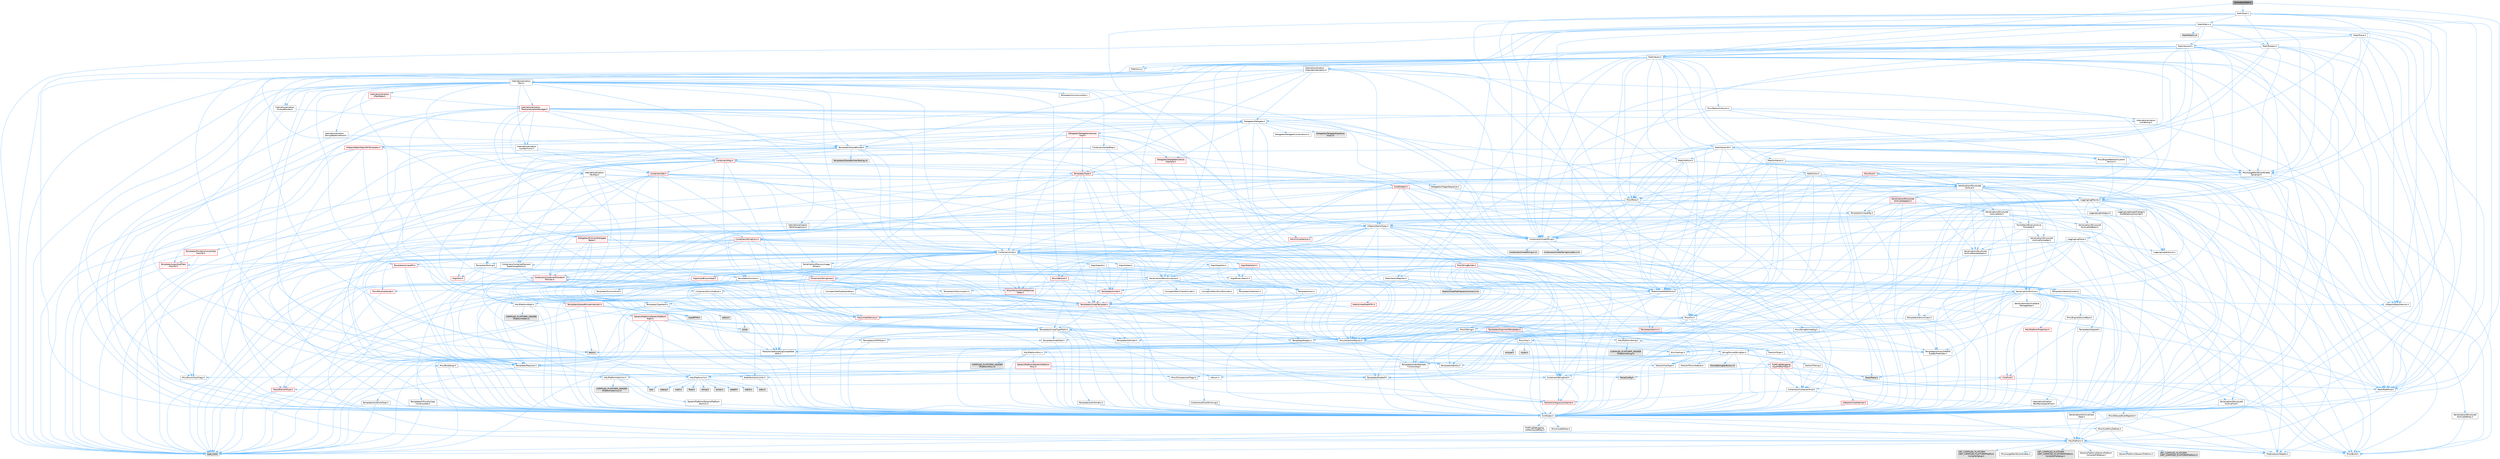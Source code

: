 digraph "AnimationMath.h"
{
 // INTERACTIVE_SVG=YES
 // LATEX_PDF_SIZE
  bgcolor="transparent";
  edge [fontname=Helvetica,fontsize=10,labelfontname=Helvetica,labelfontsize=10];
  node [fontname=Helvetica,fontsize=10,shape=box,height=0.2,width=0.4];
  Node1 [id="Node000001",label="AnimationMath.h",height=0.2,width=0.4,color="gray40", fillcolor="grey60", style="filled", fontcolor="black",tooltip=" "];
  Node1 -> Node2 [id="edge1_Node000001_Node000002",color="steelblue1",style="solid",tooltip=" "];
  Node2 [id="Node000002",label="Math/MathFwd.h",height=0.2,width=0.4,color="grey40", fillcolor="white", style="filled",URL="$d2/d10/MathFwd_8h.html",tooltip=" "];
  Node2 -> Node3 [id="edge2_Node000002_Node000003",color="steelblue1",style="solid",tooltip=" "];
  Node3 [id="Node000003",label="HAL/Platform.h",height=0.2,width=0.4,color="grey40", fillcolor="white", style="filled",URL="$d9/dd0/Platform_8h.html",tooltip=" "];
  Node3 -> Node4 [id="edge3_Node000003_Node000004",color="steelblue1",style="solid",tooltip=" "];
  Node4 [id="Node000004",label="Misc/Build.h",height=0.2,width=0.4,color="grey40", fillcolor="white", style="filled",URL="$d3/dbb/Build_8h.html",tooltip=" "];
  Node3 -> Node5 [id="edge4_Node000003_Node000005",color="steelblue1",style="solid",tooltip=" "];
  Node5 [id="Node000005",label="Misc/LargeWorldCoordinates.h",height=0.2,width=0.4,color="grey40", fillcolor="white", style="filled",URL="$d2/dcb/LargeWorldCoordinates_8h.html",tooltip=" "];
  Node3 -> Node6 [id="edge5_Node000003_Node000006",color="steelblue1",style="solid",tooltip=" "];
  Node6 [id="Node000006",label="type_traits",height=0.2,width=0.4,color="grey60", fillcolor="#E0E0E0", style="filled",tooltip=" "];
  Node3 -> Node7 [id="edge6_Node000003_Node000007",color="steelblue1",style="solid",tooltip=" "];
  Node7 [id="Node000007",label="PreprocessorHelpers.h",height=0.2,width=0.4,color="grey40", fillcolor="white", style="filled",URL="$db/ddb/PreprocessorHelpers_8h.html",tooltip=" "];
  Node3 -> Node8 [id="edge7_Node000003_Node000008",color="steelblue1",style="solid",tooltip=" "];
  Node8 [id="Node000008",label="UBT_COMPILED_PLATFORM\l/UBT_COMPILED_PLATFORMPlatform\lCompilerPreSetup.h",height=0.2,width=0.4,color="grey60", fillcolor="#E0E0E0", style="filled",tooltip=" "];
  Node3 -> Node9 [id="edge8_Node000003_Node000009",color="steelblue1",style="solid",tooltip=" "];
  Node9 [id="Node000009",label="GenericPlatform/GenericPlatform\lCompilerPreSetup.h",height=0.2,width=0.4,color="grey40", fillcolor="white", style="filled",URL="$d9/dc8/GenericPlatformCompilerPreSetup_8h.html",tooltip=" "];
  Node3 -> Node10 [id="edge9_Node000003_Node000010",color="steelblue1",style="solid",tooltip=" "];
  Node10 [id="Node000010",label="GenericPlatform/GenericPlatform.h",height=0.2,width=0.4,color="grey40", fillcolor="white", style="filled",URL="$d6/d84/GenericPlatform_8h.html",tooltip=" "];
  Node3 -> Node11 [id="edge10_Node000003_Node000011",color="steelblue1",style="solid",tooltip=" "];
  Node11 [id="Node000011",label="UBT_COMPILED_PLATFORM\l/UBT_COMPILED_PLATFORMPlatform.h",height=0.2,width=0.4,color="grey60", fillcolor="#E0E0E0", style="filled",tooltip=" "];
  Node3 -> Node12 [id="edge11_Node000003_Node000012",color="steelblue1",style="solid",tooltip=" "];
  Node12 [id="Node000012",label="UBT_COMPILED_PLATFORM\l/UBT_COMPILED_PLATFORMPlatform\lCompilerSetup.h",height=0.2,width=0.4,color="grey60", fillcolor="#E0E0E0", style="filled",tooltip=" "];
  Node1 -> Node13 [id="edge12_Node000001_Node000013",color="steelblue1",style="solid",tooltip=" "];
  Node13 [id="Node000013",label="Math/Vector.h",height=0.2,width=0.4,color="grey40", fillcolor="white", style="filled",URL="$d6/dbe/Vector_8h.html",tooltip=" "];
  Node13 -> Node14 [id="edge13_Node000013_Node000014",color="steelblue1",style="solid",tooltip=" "];
  Node14 [id="Node000014",label="CoreTypes.h",height=0.2,width=0.4,color="grey40", fillcolor="white", style="filled",URL="$dc/dec/CoreTypes_8h.html",tooltip=" "];
  Node14 -> Node3 [id="edge14_Node000014_Node000003",color="steelblue1",style="solid",tooltip=" "];
  Node14 -> Node15 [id="edge15_Node000014_Node000015",color="steelblue1",style="solid",tooltip=" "];
  Node15 [id="Node000015",label="ProfilingDebugging\l/UMemoryDefines.h",height=0.2,width=0.4,color="grey40", fillcolor="white", style="filled",URL="$d2/da2/UMemoryDefines_8h.html",tooltip=" "];
  Node14 -> Node16 [id="edge16_Node000014_Node000016",color="steelblue1",style="solid",tooltip=" "];
  Node16 [id="Node000016",label="Misc/CoreMiscDefines.h",height=0.2,width=0.4,color="grey40", fillcolor="white", style="filled",URL="$da/d38/CoreMiscDefines_8h.html",tooltip=" "];
  Node16 -> Node3 [id="edge17_Node000016_Node000003",color="steelblue1",style="solid",tooltip=" "];
  Node16 -> Node7 [id="edge18_Node000016_Node000007",color="steelblue1",style="solid",tooltip=" "];
  Node14 -> Node17 [id="edge19_Node000014_Node000017",color="steelblue1",style="solid",tooltip=" "];
  Node17 [id="Node000017",label="Misc/CoreDefines.h",height=0.2,width=0.4,color="grey40", fillcolor="white", style="filled",URL="$d3/dd2/CoreDefines_8h.html",tooltip=" "];
  Node13 -> Node18 [id="edge20_Node000013_Node000018",color="steelblue1",style="solid",tooltip=" "];
  Node18 [id="Node000018",label="Misc/AssertionMacros.h",height=0.2,width=0.4,color="grey40", fillcolor="white", style="filled",URL="$d0/dfa/AssertionMacros_8h.html",tooltip=" "];
  Node18 -> Node14 [id="edge21_Node000018_Node000014",color="steelblue1",style="solid",tooltip=" "];
  Node18 -> Node3 [id="edge22_Node000018_Node000003",color="steelblue1",style="solid",tooltip=" "];
  Node18 -> Node19 [id="edge23_Node000018_Node000019",color="steelblue1",style="solid",tooltip=" "];
  Node19 [id="Node000019",label="HAL/PlatformMisc.h",height=0.2,width=0.4,color="grey40", fillcolor="white", style="filled",URL="$d0/df5/PlatformMisc_8h.html",tooltip=" "];
  Node19 -> Node14 [id="edge24_Node000019_Node000014",color="steelblue1",style="solid",tooltip=" "];
  Node19 -> Node20 [id="edge25_Node000019_Node000020",color="steelblue1",style="solid",tooltip=" "];
  Node20 [id="Node000020",label="GenericPlatform/GenericPlatform\lMisc.h",height=0.2,width=0.4,color="red", fillcolor="#FFF0F0", style="filled",URL="$db/d9a/GenericPlatformMisc_8h.html",tooltip=" "];
  Node20 -> Node21 [id="edge26_Node000020_Node000021",color="steelblue1",style="solid",tooltip=" "];
  Node21 [id="Node000021",label="Containers/StringFwd.h",height=0.2,width=0.4,color="grey40", fillcolor="white", style="filled",URL="$df/d37/StringFwd_8h.html",tooltip=" "];
  Node21 -> Node14 [id="edge27_Node000021_Node000014",color="steelblue1",style="solid",tooltip=" "];
  Node21 -> Node22 [id="edge28_Node000021_Node000022",color="steelblue1",style="solid",tooltip=" "];
  Node22 [id="Node000022",label="Traits/ElementType.h",height=0.2,width=0.4,color="red", fillcolor="#FFF0F0", style="filled",URL="$d5/d4f/ElementType_8h.html",tooltip=" "];
  Node22 -> Node3 [id="edge29_Node000022_Node000003",color="steelblue1",style="solid",tooltip=" "];
  Node22 -> Node6 [id="edge30_Node000022_Node000006",color="steelblue1",style="solid",tooltip=" "];
  Node21 -> Node24 [id="edge31_Node000021_Node000024",color="steelblue1",style="solid",tooltip=" "];
  Node24 [id="Node000024",label="Traits/IsContiguousContainer.h",height=0.2,width=0.4,color="red", fillcolor="#FFF0F0", style="filled",URL="$d5/d3c/IsContiguousContainer_8h.html",tooltip=" "];
  Node24 -> Node14 [id="edge32_Node000024_Node000014",color="steelblue1",style="solid",tooltip=" "];
  Node20 -> Node26 [id="edge33_Node000020_Node000026",color="steelblue1",style="solid",tooltip=" "];
  Node26 [id="Node000026",label="CoreFwd.h",height=0.2,width=0.4,color="red", fillcolor="#FFF0F0", style="filled",URL="$d1/d1e/CoreFwd_8h.html",tooltip=" "];
  Node26 -> Node14 [id="edge34_Node000026_Node000014",color="steelblue1",style="solid",tooltip=" "];
  Node26 -> Node27 [id="edge35_Node000026_Node000027",color="steelblue1",style="solid",tooltip=" "];
  Node27 [id="Node000027",label="Containers/ContainersFwd.h",height=0.2,width=0.4,color="grey40", fillcolor="white", style="filled",URL="$d4/d0a/ContainersFwd_8h.html",tooltip=" "];
  Node27 -> Node3 [id="edge36_Node000027_Node000003",color="steelblue1",style="solid",tooltip=" "];
  Node27 -> Node14 [id="edge37_Node000027_Node000014",color="steelblue1",style="solid",tooltip=" "];
  Node27 -> Node24 [id="edge38_Node000027_Node000024",color="steelblue1",style="solid",tooltip=" "];
  Node26 -> Node2 [id="edge39_Node000026_Node000002",color="steelblue1",style="solid",tooltip=" "];
  Node20 -> Node14 [id="edge40_Node000020_Node000014",color="steelblue1",style="solid",tooltip=" "];
  Node20 -> Node30 [id="edge41_Node000020_Node000030",color="steelblue1",style="solid",tooltip=" "];
  Node30 [id="Node000030",label="HAL/PlatformCrt.h",height=0.2,width=0.4,color="grey40", fillcolor="white", style="filled",URL="$d8/d75/PlatformCrt_8h.html",tooltip=" "];
  Node30 -> Node31 [id="edge42_Node000030_Node000031",color="steelblue1",style="solid",tooltip=" "];
  Node31 [id="Node000031",label="new",height=0.2,width=0.4,color="grey60", fillcolor="#E0E0E0", style="filled",tooltip=" "];
  Node30 -> Node32 [id="edge43_Node000030_Node000032",color="steelblue1",style="solid",tooltip=" "];
  Node32 [id="Node000032",label="wchar.h",height=0.2,width=0.4,color="grey60", fillcolor="#E0E0E0", style="filled",tooltip=" "];
  Node30 -> Node33 [id="edge44_Node000030_Node000033",color="steelblue1",style="solid",tooltip=" "];
  Node33 [id="Node000033",label="stddef.h",height=0.2,width=0.4,color="grey60", fillcolor="#E0E0E0", style="filled",tooltip=" "];
  Node30 -> Node34 [id="edge45_Node000030_Node000034",color="steelblue1",style="solid",tooltip=" "];
  Node34 [id="Node000034",label="stdlib.h",height=0.2,width=0.4,color="grey60", fillcolor="#E0E0E0", style="filled",tooltip=" "];
  Node30 -> Node35 [id="edge46_Node000030_Node000035",color="steelblue1",style="solid",tooltip=" "];
  Node35 [id="Node000035",label="stdio.h",height=0.2,width=0.4,color="grey60", fillcolor="#E0E0E0", style="filled",tooltip=" "];
  Node30 -> Node36 [id="edge47_Node000030_Node000036",color="steelblue1",style="solid",tooltip=" "];
  Node36 [id="Node000036",label="stdarg.h",height=0.2,width=0.4,color="grey60", fillcolor="#E0E0E0", style="filled",tooltip=" "];
  Node30 -> Node37 [id="edge48_Node000030_Node000037",color="steelblue1",style="solid",tooltip=" "];
  Node37 [id="Node000037",label="math.h",height=0.2,width=0.4,color="grey60", fillcolor="#E0E0E0", style="filled",tooltip=" "];
  Node30 -> Node38 [id="edge49_Node000030_Node000038",color="steelblue1",style="solid",tooltip=" "];
  Node38 [id="Node000038",label="float.h",height=0.2,width=0.4,color="grey60", fillcolor="#E0E0E0", style="filled",tooltip=" "];
  Node30 -> Node39 [id="edge50_Node000030_Node000039",color="steelblue1",style="solid",tooltip=" "];
  Node39 [id="Node000039",label="string.h",height=0.2,width=0.4,color="grey60", fillcolor="#E0E0E0", style="filled",tooltip=" "];
  Node20 -> Node40 [id="edge51_Node000020_Node000040",color="steelblue1",style="solid",tooltip=" "];
  Node40 [id="Node000040",label="Math/NumericLimits.h",height=0.2,width=0.4,color="grey40", fillcolor="white", style="filled",URL="$df/d1b/NumericLimits_8h.html",tooltip=" "];
  Node40 -> Node14 [id="edge52_Node000040_Node000014",color="steelblue1",style="solid",tooltip=" "];
  Node20 -> Node41 [id="edge53_Node000020_Node000041",color="steelblue1",style="solid",tooltip=" "];
  Node41 [id="Node000041",label="Misc/CompressionFlags.h",height=0.2,width=0.4,color="grey40", fillcolor="white", style="filled",URL="$d9/d76/CompressionFlags_8h.html",tooltip=" "];
  Node20 -> Node42 [id="edge54_Node000020_Node000042",color="steelblue1",style="solid",tooltip=" "];
  Node42 [id="Node000042",label="Misc/EnumClassFlags.h",height=0.2,width=0.4,color="grey40", fillcolor="white", style="filled",URL="$d8/de7/EnumClassFlags_8h.html",tooltip=" "];
  Node19 -> Node45 [id="edge55_Node000019_Node000045",color="steelblue1",style="solid",tooltip=" "];
  Node45 [id="Node000045",label="COMPILED_PLATFORM_HEADER\l(PlatformMisc.h)",height=0.2,width=0.4,color="grey60", fillcolor="#E0E0E0", style="filled",tooltip=" "];
  Node19 -> Node46 [id="edge56_Node000019_Node000046",color="steelblue1",style="solid",tooltip=" "];
  Node46 [id="Node000046",label="ProfilingDebugging\l/CpuProfilerTrace.h",height=0.2,width=0.4,color="red", fillcolor="#FFF0F0", style="filled",URL="$da/dcb/CpuProfilerTrace_8h.html",tooltip=" "];
  Node46 -> Node14 [id="edge57_Node000046_Node000014",color="steelblue1",style="solid",tooltip=" "];
  Node46 -> Node27 [id="edge58_Node000046_Node000027",color="steelblue1",style="solid",tooltip=" "];
  Node46 -> Node47 [id="edge59_Node000046_Node000047",color="steelblue1",style="solid",tooltip=" "];
  Node47 [id="Node000047",label="HAL/PlatformAtomics.h",height=0.2,width=0.4,color="grey40", fillcolor="white", style="filled",URL="$d3/d36/PlatformAtomics_8h.html",tooltip=" "];
  Node47 -> Node14 [id="edge60_Node000047_Node000014",color="steelblue1",style="solid",tooltip=" "];
  Node47 -> Node48 [id="edge61_Node000047_Node000048",color="steelblue1",style="solid",tooltip=" "];
  Node48 [id="Node000048",label="GenericPlatform/GenericPlatform\lAtomics.h",height=0.2,width=0.4,color="grey40", fillcolor="white", style="filled",URL="$da/d72/GenericPlatformAtomics_8h.html",tooltip=" "];
  Node48 -> Node14 [id="edge62_Node000048_Node000014",color="steelblue1",style="solid",tooltip=" "];
  Node47 -> Node49 [id="edge63_Node000047_Node000049",color="steelblue1",style="solid",tooltip=" "];
  Node49 [id="Node000049",label="COMPILED_PLATFORM_HEADER\l(PlatformAtomics.h)",height=0.2,width=0.4,color="grey60", fillcolor="#E0E0E0", style="filled",tooltip=" "];
  Node46 -> Node7 [id="edge64_Node000046_Node000007",color="steelblue1",style="solid",tooltip=" "];
  Node46 -> Node4 [id="edge65_Node000046_Node000004",color="steelblue1",style="solid",tooltip=" "];
  Node46 -> Node50 [id="edge66_Node000046_Node000050",color="steelblue1",style="solid",tooltip=" "];
  Node50 [id="Node000050",label="Trace/Config.h",height=0.2,width=0.4,color="grey60", fillcolor="#E0E0E0", style="filled",tooltip=" "];
  Node46 -> Node53 [id="edge67_Node000046_Node000053",color="steelblue1",style="solid",tooltip=" "];
  Node53 [id="Node000053",label="Trace/Trace.h",height=0.2,width=0.4,color="grey60", fillcolor="#E0E0E0", style="filled",tooltip=" "];
  Node18 -> Node7 [id="edge68_Node000018_Node000007",color="steelblue1",style="solid",tooltip=" "];
  Node18 -> Node54 [id="edge69_Node000018_Node000054",color="steelblue1",style="solid",tooltip=" "];
  Node54 [id="Node000054",label="Templates/EnableIf.h",height=0.2,width=0.4,color="grey40", fillcolor="white", style="filled",URL="$d7/d60/EnableIf_8h.html",tooltip=" "];
  Node54 -> Node14 [id="edge70_Node000054_Node000014",color="steelblue1",style="solid",tooltip=" "];
  Node18 -> Node55 [id="edge71_Node000018_Node000055",color="steelblue1",style="solid",tooltip=" "];
  Node55 [id="Node000055",label="Templates/IsArrayOrRefOf\lTypeByPredicate.h",height=0.2,width=0.4,color="grey40", fillcolor="white", style="filled",URL="$d6/da1/IsArrayOrRefOfTypeByPredicate_8h.html",tooltip=" "];
  Node55 -> Node14 [id="edge72_Node000055_Node000014",color="steelblue1",style="solid",tooltip=" "];
  Node18 -> Node56 [id="edge73_Node000018_Node000056",color="steelblue1",style="solid",tooltip=" "];
  Node56 [id="Node000056",label="Templates/IsValidVariadic\lFunctionArg.h",height=0.2,width=0.4,color="grey40", fillcolor="white", style="filled",URL="$d0/dc8/IsValidVariadicFunctionArg_8h.html",tooltip=" "];
  Node56 -> Node14 [id="edge74_Node000056_Node000014",color="steelblue1",style="solid",tooltip=" "];
  Node56 -> Node57 [id="edge75_Node000056_Node000057",color="steelblue1",style="solid",tooltip=" "];
  Node57 [id="Node000057",label="IsEnum.h",height=0.2,width=0.4,color="grey40", fillcolor="white", style="filled",URL="$d4/de5/IsEnum_8h.html",tooltip=" "];
  Node56 -> Node6 [id="edge76_Node000056_Node000006",color="steelblue1",style="solid",tooltip=" "];
  Node18 -> Node58 [id="edge77_Node000018_Node000058",color="steelblue1",style="solid",tooltip=" "];
  Node58 [id="Node000058",label="Traits/IsCharEncodingCompatible\lWith.h",height=0.2,width=0.4,color="grey40", fillcolor="white", style="filled",URL="$df/dd1/IsCharEncodingCompatibleWith_8h.html",tooltip=" "];
  Node58 -> Node6 [id="edge78_Node000058_Node000006",color="steelblue1",style="solid",tooltip=" "];
  Node58 -> Node59 [id="edge79_Node000058_Node000059",color="steelblue1",style="solid",tooltip=" "];
  Node59 [id="Node000059",label="Traits/IsCharType.h",height=0.2,width=0.4,color="grey40", fillcolor="white", style="filled",URL="$db/d51/IsCharType_8h.html",tooltip=" "];
  Node59 -> Node14 [id="edge80_Node000059_Node000014",color="steelblue1",style="solid",tooltip=" "];
  Node18 -> Node60 [id="edge81_Node000018_Node000060",color="steelblue1",style="solid",tooltip=" "];
  Node60 [id="Node000060",label="Misc/VarArgs.h",height=0.2,width=0.4,color="grey40", fillcolor="white", style="filled",URL="$d5/d6f/VarArgs_8h.html",tooltip=" "];
  Node60 -> Node14 [id="edge82_Node000060_Node000014",color="steelblue1",style="solid",tooltip=" "];
  Node18 -> Node61 [id="edge83_Node000018_Node000061",color="steelblue1",style="solid",tooltip=" "];
  Node61 [id="Node000061",label="String/FormatStringSan.h",height=0.2,width=0.4,color="grey40", fillcolor="white", style="filled",URL="$d3/d8b/FormatStringSan_8h.html",tooltip=" "];
  Node61 -> Node6 [id="edge84_Node000061_Node000006",color="steelblue1",style="solid",tooltip=" "];
  Node61 -> Node14 [id="edge85_Node000061_Node000014",color="steelblue1",style="solid",tooltip=" "];
  Node61 -> Node62 [id="edge86_Node000061_Node000062",color="steelblue1",style="solid",tooltip=" "];
  Node62 [id="Node000062",label="Templates/Requires.h",height=0.2,width=0.4,color="grey40", fillcolor="white", style="filled",URL="$dc/d96/Requires_8h.html",tooltip=" "];
  Node62 -> Node54 [id="edge87_Node000062_Node000054",color="steelblue1",style="solid",tooltip=" "];
  Node62 -> Node6 [id="edge88_Node000062_Node000006",color="steelblue1",style="solid",tooltip=" "];
  Node61 -> Node63 [id="edge89_Node000061_Node000063",color="steelblue1",style="solid",tooltip=" "];
  Node63 [id="Node000063",label="Templates/Identity.h",height=0.2,width=0.4,color="grey40", fillcolor="white", style="filled",URL="$d0/dd5/Identity_8h.html",tooltip=" "];
  Node61 -> Node56 [id="edge90_Node000061_Node000056",color="steelblue1",style="solid",tooltip=" "];
  Node61 -> Node59 [id="edge91_Node000061_Node000059",color="steelblue1",style="solid",tooltip=" "];
  Node61 -> Node64 [id="edge92_Node000061_Node000064",color="steelblue1",style="solid",tooltip=" "];
  Node64 [id="Node000064",label="Traits/IsTEnumAsByte.h",height=0.2,width=0.4,color="grey40", fillcolor="white", style="filled",URL="$d1/de6/IsTEnumAsByte_8h.html",tooltip=" "];
  Node61 -> Node65 [id="edge93_Node000061_Node000065",color="steelblue1",style="solid",tooltip=" "];
  Node65 [id="Node000065",label="Traits/IsTString.h",height=0.2,width=0.4,color="grey40", fillcolor="white", style="filled",URL="$d0/df8/IsTString_8h.html",tooltip=" "];
  Node65 -> Node27 [id="edge94_Node000065_Node000027",color="steelblue1",style="solid",tooltip=" "];
  Node61 -> Node27 [id="edge95_Node000061_Node000027",color="steelblue1",style="solid",tooltip=" "];
  Node61 -> Node66 [id="edge96_Node000061_Node000066",color="steelblue1",style="solid",tooltip=" "];
  Node66 [id="Node000066",label="FormatStringSanErrors.inl",height=0.2,width=0.4,color="grey60", fillcolor="#E0E0E0", style="filled",tooltip=" "];
  Node18 -> Node67 [id="edge97_Node000018_Node000067",color="steelblue1",style="solid",tooltip=" "];
  Node67 [id="Node000067",label="atomic",height=0.2,width=0.4,color="grey60", fillcolor="#E0E0E0", style="filled",tooltip=" "];
  Node13 -> Node2 [id="edge98_Node000013_Node000002",color="steelblue1",style="solid",tooltip=" "];
  Node13 -> Node40 [id="edge99_Node000013_Node000040",color="steelblue1",style="solid",tooltip=" "];
  Node13 -> Node68 [id="edge100_Node000013_Node000068",color="steelblue1",style="solid",tooltip=" "];
  Node68 [id="Node000068",label="Misc/Crc.h",height=0.2,width=0.4,color="grey40", fillcolor="white", style="filled",URL="$d4/dd2/Crc_8h.html",tooltip=" "];
  Node68 -> Node14 [id="edge101_Node000068_Node000014",color="steelblue1",style="solid",tooltip=" "];
  Node68 -> Node69 [id="edge102_Node000068_Node000069",color="steelblue1",style="solid",tooltip=" "];
  Node69 [id="Node000069",label="HAL/PlatformString.h",height=0.2,width=0.4,color="grey40", fillcolor="white", style="filled",URL="$db/db5/PlatformString_8h.html",tooltip=" "];
  Node69 -> Node14 [id="edge103_Node000069_Node000014",color="steelblue1",style="solid",tooltip=" "];
  Node69 -> Node70 [id="edge104_Node000069_Node000070",color="steelblue1",style="solid",tooltip=" "];
  Node70 [id="Node000070",label="COMPILED_PLATFORM_HEADER\l(PlatformString.h)",height=0.2,width=0.4,color="grey60", fillcolor="#E0E0E0", style="filled",tooltip=" "];
  Node68 -> Node18 [id="edge105_Node000068_Node000018",color="steelblue1",style="solid",tooltip=" "];
  Node68 -> Node71 [id="edge106_Node000068_Node000071",color="steelblue1",style="solid",tooltip=" "];
  Node71 [id="Node000071",label="Misc/CString.h",height=0.2,width=0.4,color="grey40", fillcolor="white", style="filled",URL="$d2/d49/CString_8h.html",tooltip=" "];
  Node71 -> Node14 [id="edge107_Node000071_Node000014",color="steelblue1",style="solid",tooltip=" "];
  Node71 -> Node30 [id="edge108_Node000071_Node000030",color="steelblue1",style="solid",tooltip=" "];
  Node71 -> Node69 [id="edge109_Node000071_Node000069",color="steelblue1",style="solid",tooltip=" "];
  Node71 -> Node18 [id="edge110_Node000071_Node000018",color="steelblue1",style="solid",tooltip=" "];
  Node71 -> Node72 [id="edge111_Node000071_Node000072",color="steelblue1",style="solid",tooltip=" "];
  Node72 [id="Node000072",label="Misc/Char.h",height=0.2,width=0.4,color="grey40", fillcolor="white", style="filled",URL="$d0/d58/Char_8h.html",tooltip=" "];
  Node72 -> Node14 [id="edge112_Node000072_Node000014",color="steelblue1",style="solid",tooltip=" "];
  Node72 -> Node73 [id="edge113_Node000072_Node000073",color="steelblue1",style="solid",tooltip=" "];
  Node73 [id="Node000073",label="Traits/IntType.h",height=0.2,width=0.4,color="grey40", fillcolor="white", style="filled",URL="$d7/deb/IntType_8h.html",tooltip=" "];
  Node73 -> Node3 [id="edge114_Node000073_Node000003",color="steelblue1",style="solid",tooltip=" "];
  Node72 -> Node74 [id="edge115_Node000072_Node000074",color="steelblue1",style="solid",tooltip=" "];
  Node74 [id="Node000074",label="ctype.h",height=0.2,width=0.4,color="grey60", fillcolor="#E0E0E0", style="filled",tooltip=" "];
  Node72 -> Node75 [id="edge116_Node000072_Node000075",color="steelblue1",style="solid",tooltip=" "];
  Node75 [id="Node000075",label="wctype.h",height=0.2,width=0.4,color="grey60", fillcolor="#E0E0E0", style="filled",tooltip=" "];
  Node72 -> Node6 [id="edge117_Node000072_Node000006",color="steelblue1",style="solid",tooltip=" "];
  Node71 -> Node60 [id="edge118_Node000071_Node000060",color="steelblue1",style="solid",tooltip=" "];
  Node71 -> Node55 [id="edge119_Node000071_Node000055",color="steelblue1",style="solid",tooltip=" "];
  Node71 -> Node56 [id="edge120_Node000071_Node000056",color="steelblue1",style="solid",tooltip=" "];
  Node71 -> Node58 [id="edge121_Node000071_Node000058",color="steelblue1",style="solid",tooltip=" "];
  Node68 -> Node72 [id="edge122_Node000068_Node000072",color="steelblue1",style="solid",tooltip=" "];
  Node68 -> Node76 [id="edge123_Node000068_Node000076",color="steelblue1",style="solid",tooltip=" "];
  Node76 [id="Node000076",label="Templates/UnrealTypeTraits.h",height=0.2,width=0.4,color="grey40", fillcolor="white", style="filled",URL="$d2/d2d/UnrealTypeTraits_8h.html",tooltip=" "];
  Node76 -> Node14 [id="edge124_Node000076_Node000014",color="steelblue1",style="solid",tooltip=" "];
  Node76 -> Node77 [id="edge125_Node000076_Node000077",color="steelblue1",style="solid",tooltip=" "];
  Node77 [id="Node000077",label="Templates/IsPointer.h",height=0.2,width=0.4,color="grey40", fillcolor="white", style="filled",URL="$d7/d05/IsPointer_8h.html",tooltip=" "];
  Node77 -> Node14 [id="edge126_Node000077_Node000014",color="steelblue1",style="solid",tooltip=" "];
  Node76 -> Node18 [id="edge127_Node000076_Node000018",color="steelblue1",style="solid",tooltip=" "];
  Node76 -> Node78 [id="edge128_Node000076_Node000078",color="steelblue1",style="solid",tooltip=" "];
  Node78 [id="Node000078",label="Templates/AndOrNot.h",height=0.2,width=0.4,color="grey40", fillcolor="white", style="filled",URL="$db/d0a/AndOrNot_8h.html",tooltip=" "];
  Node78 -> Node14 [id="edge129_Node000078_Node000014",color="steelblue1",style="solid",tooltip=" "];
  Node76 -> Node54 [id="edge130_Node000076_Node000054",color="steelblue1",style="solid",tooltip=" "];
  Node76 -> Node79 [id="edge131_Node000076_Node000079",color="steelblue1",style="solid",tooltip=" "];
  Node79 [id="Node000079",label="Templates/IsArithmetic.h",height=0.2,width=0.4,color="grey40", fillcolor="white", style="filled",URL="$d2/d5d/IsArithmetic_8h.html",tooltip=" "];
  Node79 -> Node14 [id="edge132_Node000079_Node000014",color="steelblue1",style="solid",tooltip=" "];
  Node76 -> Node57 [id="edge133_Node000076_Node000057",color="steelblue1",style="solid",tooltip=" "];
  Node76 -> Node80 [id="edge134_Node000076_Node000080",color="steelblue1",style="solid",tooltip=" "];
  Node80 [id="Node000080",label="Templates/Models.h",height=0.2,width=0.4,color="grey40", fillcolor="white", style="filled",URL="$d3/d0c/Models_8h.html",tooltip=" "];
  Node80 -> Node63 [id="edge135_Node000080_Node000063",color="steelblue1",style="solid",tooltip=" "];
  Node76 -> Node81 [id="edge136_Node000076_Node000081",color="steelblue1",style="solid",tooltip=" "];
  Node81 [id="Node000081",label="Templates/IsPODType.h",height=0.2,width=0.4,color="grey40", fillcolor="white", style="filled",URL="$d7/db1/IsPODType_8h.html",tooltip=" "];
  Node81 -> Node14 [id="edge137_Node000081_Node000014",color="steelblue1",style="solid",tooltip=" "];
  Node76 -> Node82 [id="edge138_Node000076_Node000082",color="steelblue1",style="solid",tooltip=" "];
  Node82 [id="Node000082",label="Templates/IsUECoreType.h",height=0.2,width=0.4,color="grey40", fillcolor="white", style="filled",URL="$d1/db8/IsUECoreType_8h.html",tooltip=" "];
  Node82 -> Node14 [id="edge139_Node000082_Node000014",color="steelblue1",style="solid",tooltip=" "];
  Node82 -> Node6 [id="edge140_Node000082_Node000006",color="steelblue1",style="solid",tooltip=" "];
  Node76 -> Node83 [id="edge141_Node000076_Node000083",color="steelblue1",style="solid",tooltip=" "];
  Node83 [id="Node000083",label="Templates/IsTriviallyCopy\lConstructible.h",height=0.2,width=0.4,color="grey40", fillcolor="white", style="filled",URL="$d3/d78/IsTriviallyCopyConstructible_8h.html",tooltip=" "];
  Node83 -> Node14 [id="edge142_Node000083_Node000014",color="steelblue1",style="solid",tooltip=" "];
  Node83 -> Node6 [id="edge143_Node000083_Node000006",color="steelblue1",style="solid",tooltip=" "];
  Node68 -> Node59 [id="edge144_Node000068_Node000059",color="steelblue1",style="solid",tooltip=" "];
  Node13 -> Node84 [id="edge145_Node000013_Node000084",color="steelblue1",style="solid",tooltip=" "];
  Node84 [id="Node000084",label="Math/UnrealMathUtility.h",height=0.2,width=0.4,color="grey40", fillcolor="white", style="filled",URL="$db/db8/UnrealMathUtility_8h.html",tooltip=" "];
  Node84 -> Node14 [id="edge146_Node000084_Node000014",color="steelblue1",style="solid",tooltip=" "];
  Node84 -> Node18 [id="edge147_Node000084_Node000018",color="steelblue1",style="solid",tooltip=" "];
  Node84 -> Node85 [id="edge148_Node000084_Node000085",color="steelblue1",style="solid",tooltip=" "];
  Node85 [id="Node000085",label="HAL/PlatformMath.h",height=0.2,width=0.4,color="grey40", fillcolor="white", style="filled",URL="$dc/d53/PlatformMath_8h.html",tooltip=" "];
  Node85 -> Node14 [id="edge149_Node000085_Node000014",color="steelblue1",style="solid",tooltip=" "];
  Node85 -> Node86 [id="edge150_Node000085_Node000086",color="steelblue1",style="solid",tooltip=" "];
  Node86 [id="Node000086",label="GenericPlatform/GenericPlatform\lMath.h",height=0.2,width=0.4,color="red", fillcolor="#FFF0F0", style="filled",URL="$d5/d79/GenericPlatformMath_8h.html",tooltip=" "];
  Node86 -> Node14 [id="edge151_Node000086_Node000014",color="steelblue1",style="solid",tooltip=" "];
  Node86 -> Node27 [id="edge152_Node000086_Node000027",color="steelblue1",style="solid",tooltip=" "];
  Node86 -> Node30 [id="edge153_Node000086_Node000030",color="steelblue1",style="solid",tooltip=" "];
  Node86 -> Node78 [id="edge154_Node000086_Node000078",color="steelblue1",style="solid",tooltip=" "];
  Node86 -> Node76 [id="edge155_Node000086_Node000076",color="steelblue1",style="solid",tooltip=" "];
  Node86 -> Node62 [id="edge156_Node000086_Node000062",color="steelblue1",style="solid",tooltip=" "];
  Node86 -> Node94 [id="edge157_Node000086_Node000094",color="steelblue1",style="solid",tooltip=" "];
  Node94 [id="Node000094",label="limits",height=0.2,width=0.4,color="grey60", fillcolor="#E0E0E0", style="filled",tooltip=" "];
  Node86 -> Node6 [id="edge158_Node000086_Node000006",color="steelblue1",style="solid",tooltip=" "];
  Node85 -> Node95 [id="edge159_Node000085_Node000095",color="steelblue1",style="solid",tooltip=" "];
  Node95 [id="Node000095",label="COMPILED_PLATFORM_HEADER\l(PlatformMath.h)",height=0.2,width=0.4,color="grey60", fillcolor="#E0E0E0", style="filled",tooltip=" "];
  Node84 -> Node2 [id="edge160_Node000084_Node000002",color="steelblue1",style="solid",tooltip=" "];
  Node84 -> Node63 [id="edge161_Node000084_Node000063",color="steelblue1",style="solid",tooltip=" "];
  Node84 -> Node62 [id="edge162_Node000084_Node000062",color="steelblue1",style="solid",tooltip=" "];
  Node13 -> Node96 [id="edge163_Node000013_Node000096",color="steelblue1",style="solid",tooltip=" "];
  Node96 [id="Node000096",label="Containers/UnrealString.h",height=0.2,width=0.4,color="grey40", fillcolor="white", style="filled",URL="$d5/dba/UnrealString_8h.html",tooltip=" "];
  Node96 -> Node97 [id="edge164_Node000096_Node000097",color="steelblue1",style="solid",tooltip=" "];
  Node97 [id="Node000097",label="Containers/UnrealStringIncludes.h.inl",height=0.2,width=0.4,color="grey60", fillcolor="#E0E0E0", style="filled",tooltip=" "];
  Node96 -> Node98 [id="edge165_Node000096_Node000098",color="steelblue1",style="solid",tooltip=" "];
  Node98 [id="Node000098",label="Containers/UnrealString.h.inl",height=0.2,width=0.4,color="grey60", fillcolor="#E0E0E0", style="filled",tooltip=" "];
  Node96 -> Node99 [id="edge166_Node000096_Node000099",color="steelblue1",style="solid",tooltip=" "];
  Node99 [id="Node000099",label="Misc/StringFormatArg.h",height=0.2,width=0.4,color="grey40", fillcolor="white", style="filled",URL="$d2/d16/StringFormatArg_8h.html",tooltip=" "];
  Node99 -> Node27 [id="edge167_Node000099_Node000027",color="steelblue1",style="solid",tooltip=" "];
  Node13 -> Node100 [id="edge168_Node000013_Node000100",color="steelblue1",style="solid",tooltip=" "];
  Node100 [id="Node000100",label="Misc/Parse.h",height=0.2,width=0.4,color="grey40", fillcolor="white", style="filled",URL="$dc/d71/Parse_8h.html",tooltip=" "];
  Node100 -> Node21 [id="edge169_Node000100_Node000021",color="steelblue1",style="solid",tooltip=" "];
  Node100 -> Node96 [id="edge170_Node000100_Node000096",color="steelblue1",style="solid",tooltip=" "];
  Node100 -> Node14 [id="edge171_Node000100_Node000014",color="steelblue1",style="solid",tooltip=" "];
  Node100 -> Node30 [id="edge172_Node000100_Node000030",color="steelblue1",style="solid",tooltip=" "];
  Node100 -> Node4 [id="edge173_Node000100_Node000004",color="steelblue1",style="solid",tooltip=" "];
  Node100 -> Node42 [id="edge174_Node000100_Node000042",color="steelblue1",style="solid",tooltip=" "];
  Node100 -> Node101 [id="edge175_Node000100_Node000101",color="steelblue1",style="solid",tooltip=" "];
  Node101 [id="Node000101",label="Templates/Function.h",height=0.2,width=0.4,color="grey40", fillcolor="white", style="filled",URL="$df/df5/Function_8h.html",tooltip=" "];
  Node101 -> Node14 [id="edge176_Node000101_Node000014",color="steelblue1",style="solid",tooltip=" "];
  Node101 -> Node18 [id="edge177_Node000101_Node000018",color="steelblue1",style="solid",tooltip=" "];
  Node101 -> Node102 [id="edge178_Node000101_Node000102",color="steelblue1",style="solid",tooltip=" "];
  Node102 [id="Node000102",label="Misc/IntrusiveUnsetOptional\lState.h",height=0.2,width=0.4,color="red", fillcolor="#FFF0F0", style="filled",URL="$d2/d0a/IntrusiveUnsetOptionalState_8h.html",tooltip=" "];
  Node101 -> Node104 [id="edge179_Node000101_Node000104",color="steelblue1",style="solid",tooltip=" "];
  Node104 [id="Node000104",label="HAL/UnrealMemory.h",height=0.2,width=0.4,color="red", fillcolor="#FFF0F0", style="filled",URL="$d9/d96/UnrealMemory_8h.html",tooltip=" "];
  Node104 -> Node14 [id="edge180_Node000104_Node000014",color="steelblue1",style="solid",tooltip=" "];
  Node104 -> Node77 [id="edge181_Node000104_Node000077",color="steelblue1",style="solid",tooltip=" "];
  Node101 -> Node118 [id="edge182_Node000101_Node000118",color="steelblue1",style="solid",tooltip=" "];
  Node118 [id="Node000118",label="Templates/FunctionFwd.h",height=0.2,width=0.4,color="grey40", fillcolor="white", style="filled",URL="$d6/d54/FunctionFwd_8h.html",tooltip=" "];
  Node101 -> Node76 [id="edge183_Node000101_Node000076",color="steelblue1",style="solid",tooltip=" "];
  Node101 -> Node119 [id="edge184_Node000101_Node000119",color="steelblue1",style="solid",tooltip=" "];
  Node119 [id="Node000119",label="Templates/Invoke.h",height=0.2,width=0.4,color="red", fillcolor="#FFF0F0", style="filled",URL="$d7/deb/Invoke_8h.html",tooltip=" "];
  Node119 -> Node14 [id="edge185_Node000119_Node000014",color="steelblue1",style="solid",tooltip=" "];
  Node119 -> Node121 [id="edge186_Node000119_Node000121",color="steelblue1",style="solid",tooltip=" "];
  Node121 [id="Node000121",label="Templates/UnrealTemplate.h",height=0.2,width=0.4,color="red", fillcolor="#FFF0F0", style="filled",URL="$d4/d24/UnrealTemplate_8h.html",tooltip=" "];
  Node121 -> Node14 [id="edge187_Node000121_Node000014",color="steelblue1",style="solid",tooltip=" "];
  Node121 -> Node77 [id="edge188_Node000121_Node000077",color="steelblue1",style="solid",tooltip=" "];
  Node121 -> Node104 [id="edge189_Node000121_Node000104",color="steelblue1",style="solid",tooltip=" "];
  Node121 -> Node76 [id="edge190_Node000121_Node000076",color="steelblue1",style="solid",tooltip=" "];
  Node121 -> Node62 [id="edge191_Node000121_Node000062",color="steelblue1",style="solid",tooltip=" "];
  Node121 -> Node63 [id="edge192_Node000121_Node000063",color="steelblue1",style="solid",tooltip=" "];
  Node121 -> Node24 [id="edge193_Node000121_Node000024",color="steelblue1",style="solid",tooltip=" "];
  Node121 -> Node6 [id="edge194_Node000121_Node000006",color="steelblue1",style="solid",tooltip=" "];
  Node119 -> Node6 [id="edge195_Node000119_Node000006",color="steelblue1",style="solid",tooltip=" "];
  Node101 -> Node121 [id="edge196_Node000101_Node000121",color="steelblue1",style="solid",tooltip=" "];
  Node101 -> Node62 [id="edge197_Node000101_Node000062",color="steelblue1",style="solid",tooltip=" "];
  Node101 -> Node84 [id="edge198_Node000101_Node000084",color="steelblue1",style="solid",tooltip=" "];
  Node101 -> Node31 [id="edge199_Node000101_Node000031",color="steelblue1",style="solid",tooltip=" "];
  Node101 -> Node6 [id="edge200_Node000101_Node000006",color="steelblue1",style="solid",tooltip=" "];
  Node13 -> Node125 [id="edge201_Node000013_Node000125",color="steelblue1",style="solid",tooltip=" "];
  Node125 [id="Node000125",label="Misc/LargeWorldCoordinates\lSerializer.h",height=0.2,width=0.4,color="grey40", fillcolor="white", style="filled",URL="$d7/df9/LargeWorldCoordinatesSerializer_8h.html",tooltip=" "];
  Node125 -> Node126 [id="edge202_Node000125_Node000126",color="steelblue1",style="solid",tooltip=" "];
  Node126 [id="Node000126",label="UObject/NameTypes.h",height=0.2,width=0.4,color="grey40", fillcolor="white", style="filled",URL="$d6/d35/NameTypes_8h.html",tooltip=" "];
  Node126 -> Node14 [id="edge203_Node000126_Node000014",color="steelblue1",style="solid",tooltip=" "];
  Node126 -> Node18 [id="edge204_Node000126_Node000018",color="steelblue1",style="solid",tooltip=" "];
  Node126 -> Node104 [id="edge205_Node000126_Node000104",color="steelblue1",style="solid",tooltip=" "];
  Node126 -> Node76 [id="edge206_Node000126_Node000076",color="steelblue1",style="solid",tooltip=" "];
  Node126 -> Node121 [id="edge207_Node000126_Node000121",color="steelblue1",style="solid",tooltip=" "];
  Node126 -> Node96 [id="edge208_Node000126_Node000096",color="steelblue1",style="solid",tooltip=" "];
  Node126 -> Node127 [id="edge209_Node000126_Node000127",color="steelblue1",style="solid",tooltip=" "];
  Node127 [id="Node000127",label="HAL/CriticalSection.h",height=0.2,width=0.4,color="red", fillcolor="#FFF0F0", style="filled",URL="$d6/d90/CriticalSection_8h.html",tooltip=" "];
  Node126 -> Node130 [id="edge210_Node000126_Node000130",color="steelblue1",style="solid",tooltip=" "];
  Node130 [id="Node000130",label="Containers/StringConv.h",height=0.2,width=0.4,color="red", fillcolor="#FFF0F0", style="filled",URL="$d3/ddf/StringConv_8h.html",tooltip=" "];
  Node130 -> Node14 [id="edge211_Node000130_Node000014",color="steelblue1",style="solid",tooltip=" "];
  Node130 -> Node18 [id="edge212_Node000130_Node000018",color="steelblue1",style="solid",tooltip=" "];
  Node130 -> Node131 [id="edge213_Node000130_Node000131",color="steelblue1",style="solid",tooltip=" "];
  Node131 [id="Node000131",label="Containers/ContainerAllocation\lPolicies.h",height=0.2,width=0.4,color="red", fillcolor="#FFF0F0", style="filled",URL="$d7/dff/ContainerAllocationPolicies_8h.html",tooltip=" "];
  Node131 -> Node14 [id="edge214_Node000131_Node000014",color="steelblue1",style="solid",tooltip=" "];
  Node131 -> Node131 [id="edge215_Node000131_Node000131",color="steelblue1",style="solid",tooltip=" "];
  Node131 -> Node85 [id="edge216_Node000131_Node000085",color="steelblue1",style="solid",tooltip=" "];
  Node131 -> Node104 [id="edge217_Node000131_Node000104",color="steelblue1",style="solid",tooltip=" "];
  Node131 -> Node40 [id="edge218_Node000131_Node000040",color="steelblue1",style="solid",tooltip=" "];
  Node131 -> Node18 [id="edge219_Node000131_Node000018",color="steelblue1",style="solid",tooltip=" "];
  Node131 -> Node133 [id="edge220_Node000131_Node000133",color="steelblue1",style="solid",tooltip=" "];
  Node133 [id="Node000133",label="Templates/IsPolymorphic.h",height=0.2,width=0.4,color="grey40", fillcolor="white", style="filled",URL="$dc/d20/IsPolymorphic_8h.html",tooltip=" "];
  Node131 -> Node6 [id="edge221_Node000131_Node000006",color="steelblue1",style="solid",tooltip=" "];
  Node130 -> Node135 [id="edge222_Node000130_Node000135",color="steelblue1",style="solid",tooltip=" "];
  Node135 [id="Node000135",label="Containers/Array.h",height=0.2,width=0.4,color="grey40", fillcolor="white", style="filled",URL="$df/dd0/Array_8h.html",tooltip=" "];
  Node135 -> Node14 [id="edge223_Node000135_Node000014",color="steelblue1",style="solid",tooltip=" "];
  Node135 -> Node18 [id="edge224_Node000135_Node000018",color="steelblue1",style="solid",tooltip=" "];
  Node135 -> Node102 [id="edge225_Node000135_Node000102",color="steelblue1",style="solid",tooltip=" "];
  Node135 -> Node136 [id="edge226_Node000135_Node000136",color="steelblue1",style="solid",tooltip=" "];
  Node136 [id="Node000136",label="Misc/ReverseIterate.h",height=0.2,width=0.4,color="red", fillcolor="#FFF0F0", style="filled",URL="$db/de3/ReverseIterate_8h.html",tooltip=" "];
  Node136 -> Node3 [id="edge227_Node000136_Node000003",color="steelblue1",style="solid",tooltip=" "];
  Node135 -> Node104 [id="edge228_Node000135_Node000104",color="steelblue1",style="solid",tooltip=" "];
  Node135 -> Node76 [id="edge229_Node000135_Node000076",color="steelblue1",style="solid",tooltip=" "];
  Node135 -> Node121 [id="edge230_Node000135_Node000121",color="steelblue1",style="solid",tooltip=" "];
  Node135 -> Node138 [id="edge231_Node000135_Node000138",color="steelblue1",style="solid",tooltip=" "];
  Node138 [id="Node000138",label="Containers/AllowShrinking.h",height=0.2,width=0.4,color="grey40", fillcolor="white", style="filled",URL="$d7/d1a/AllowShrinking_8h.html",tooltip=" "];
  Node138 -> Node14 [id="edge232_Node000138_Node000014",color="steelblue1",style="solid",tooltip=" "];
  Node135 -> Node131 [id="edge233_Node000135_Node000131",color="steelblue1",style="solid",tooltip=" "];
  Node135 -> Node139 [id="edge234_Node000135_Node000139",color="steelblue1",style="solid",tooltip=" "];
  Node139 [id="Node000139",label="Containers/ContainerElement\lTypeCompatibility.h",height=0.2,width=0.4,color="grey40", fillcolor="white", style="filled",URL="$df/ddf/ContainerElementTypeCompatibility_8h.html",tooltip=" "];
  Node139 -> Node14 [id="edge235_Node000139_Node000014",color="steelblue1",style="solid",tooltip=" "];
  Node139 -> Node76 [id="edge236_Node000139_Node000076",color="steelblue1",style="solid",tooltip=" "];
  Node135 -> Node140 [id="edge237_Node000135_Node000140",color="steelblue1",style="solid",tooltip=" "];
  Node140 [id="Node000140",label="Serialization/Archive.h",height=0.2,width=0.4,color="grey40", fillcolor="white", style="filled",URL="$d7/d3b/Archive_8h.html",tooltip=" "];
  Node140 -> Node26 [id="edge238_Node000140_Node000026",color="steelblue1",style="solid",tooltip=" "];
  Node140 -> Node14 [id="edge239_Node000140_Node000014",color="steelblue1",style="solid",tooltip=" "];
  Node140 -> Node141 [id="edge240_Node000140_Node000141",color="steelblue1",style="solid",tooltip=" "];
  Node141 [id="Node000141",label="HAL/PlatformProperties.h",height=0.2,width=0.4,color="red", fillcolor="#FFF0F0", style="filled",URL="$d9/db0/PlatformProperties_8h.html",tooltip=" "];
  Node141 -> Node14 [id="edge241_Node000141_Node000014",color="steelblue1",style="solid",tooltip=" "];
  Node140 -> Node144 [id="edge242_Node000140_Node000144",color="steelblue1",style="solid",tooltip=" "];
  Node144 [id="Node000144",label="Internationalization\l/TextNamespaceFwd.h",height=0.2,width=0.4,color="grey40", fillcolor="white", style="filled",URL="$d8/d97/TextNamespaceFwd_8h.html",tooltip=" "];
  Node144 -> Node14 [id="edge243_Node000144_Node000014",color="steelblue1",style="solid",tooltip=" "];
  Node140 -> Node2 [id="edge244_Node000140_Node000002",color="steelblue1",style="solid",tooltip=" "];
  Node140 -> Node18 [id="edge245_Node000140_Node000018",color="steelblue1",style="solid",tooltip=" "];
  Node140 -> Node4 [id="edge246_Node000140_Node000004",color="steelblue1",style="solid",tooltip=" "];
  Node140 -> Node41 [id="edge247_Node000140_Node000041",color="steelblue1",style="solid",tooltip=" "];
  Node140 -> Node145 [id="edge248_Node000140_Node000145",color="steelblue1",style="solid",tooltip=" "];
  Node145 [id="Node000145",label="Misc/EngineVersionBase.h",height=0.2,width=0.4,color="grey40", fillcolor="white", style="filled",URL="$d5/d2b/EngineVersionBase_8h.html",tooltip=" "];
  Node145 -> Node14 [id="edge249_Node000145_Node000014",color="steelblue1",style="solid",tooltip=" "];
  Node140 -> Node60 [id="edge250_Node000140_Node000060",color="steelblue1",style="solid",tooltip=" "];
  Node140 -> Node146 [id="edge251_Node000140_Node000146",color="steelblue1",style="solid",tooltip=" "];
  Node146 [id="Node000146",label="Serialization/ArchiveCook\lData.h",height=0.2,width=0.4,color="grey40", fillcolor="white", style="filled",URL="$dc/db6/ArchiveCookData_8h.html",tooltip=" "];
  Node146 -> Node3 [id="edge252_Node000146_Node000003",color="steelblue1",style="solid",tooltip=" "];
  Node140 -> Node147 [id="edge253_Node000140_Node000147",color="steelblue1",style="solid",tooltip=" "];
  Node147 [id="Node000147",label="Serialization/ArchiveSave\lPackageData.h",height=0.2,width=0.4,color="grey40", fillcolor="white", style="filled",URL="$d1/d37/ArchiveSavePackageData_8h.html",tooltip=" "];
  Node140 -> Node54 [id="edge254_Node000140_Node000054",color="steelblue1",style="solid",tooltip=" "];
  Node140 -> Node55 [id="edge255_Node000140_Node000055",color="steelblue1",style="solid",tooltip=" "];
  Node140 -> Node148 [id="edge256_Node000140_Node000148",color="steelblue1",style="solid",tooltip=" "];
  Node148 [id="Node000148",label="Templates/IsEnumClass.h",height=0.2,width=0.4,color="grey40", fillcolor="white", style="filled",URL="$d7/d15/IsEnumClass_8h.html",tooltip=" "];
  Node148 -> Node14 [id="edge257_Node000148_Node000014",color="steelblue1",style="solid",tooltip=" "];
  Node148 -> Node78 [id="edge258_Node000148_Node000078",color="steelblue1",style="solid",tooltip=" "];
  Node140 -> Node91 [id="edge259_Node000140_Node000091",color="steelblue1",style="solid",tooltip=" "];
  Node91 [id="Node000091",label="Templates/IsSigned.h",height=0.2,width=0.4,color="grey40", fillcolor="white", style="filled",URL="$d8/dd8/IsSigned_8h.html",tooltip=" "];
  Node91 -> Node14 [id="edge260_Node000091_Node000014",color="steelblue1",style="solid",tooltip=" "];
  Node140 -> Node56 [id="edge261_Node000140_Node000056",color="steelblue1",style="solid",tooltip=" "];
  Node140 -> Node121 [id="edge262_Node000140_Node000121",color="steelblue1",style="solid",tooltip=" "];
  Node140 -> Node58 [id="edge263_Node000140_Node000058",color="steelblue1",style="solid",tooltip=" "];
  Node140 -> Node149 [id="edge264_Node000140_Node000149",color="steelblue1",style="solid",tooltip=" "];
  Node149 [id="Node000149",label="UObject/ObjectVersion.h",height=0.2,width=0.4,color="grey40", fillcolor="white", style="filled",URL="$da/d63/ObjectVersion_8h.html",tooltip=" "];
  Node149 -> Node14 [id="edge265_Node000149_Node000014",color="steelblue1",style="solid",tooltip=" "];
  Node135 -> Node150 [id="edge266_Node000135_Node000150",color="steelblue1",style="solid",tooltip=" "];
  Node150 [id="Node000150",label="Serialization/MemoryImage\lWriter.h",height=0.2,width=0.4,color="grey40", fillcolor="white", style="filled",URL="$d0/d08/MemoryImageWriter_8h.html",tooltip=" "];
  Node150 -> Node14 [id="edge267_Node000150_Node000014",color="steelblue1",style="solid",tooltip=" "];
  Node150 -> Node151 [id="edge268_Node000150_Node000151",color="steelblue1",style="solid",tooltip=" "];
  Node151 [id="Node000151",label="Serialization/MemoryLayout.h",height=0.2,width=0.4,color="grey40", fillcolor="white", style="filled",URL="$d7/d66/MemoryLayout_8h.html",tooltip=" "];
  Node151 -> Node152 [id="edge269_Node000151_Node000152",color="steelblue1",style="solid",tooltip=" "];
  Node152 [id="Node000152",label="Concepts/StaticClassProvider.h",height=0.2,width=0.4,color="grey40", fillcolor="white", style="filled",URL="$dd/d83/StaticClassProvider_8h.html",tooltip=" "];
  Node151 -> Node153 [id="edge270_Node000151_Node000153",color="steelblue1",style="solid",tooltip=" "];
  Node153 [id="Node000153",label="Concepts/StaticStructProvider.h",height=0.2,width=0.4,color="grey40", fillcolor="white", style="filled",URL="$d5/d77/StaticStructProvider_8h.html",tooltip=" "];
  Node151 -> Node154 [id="edge271_Node000151_Node000154",color="steelblue1",style="solid",tooltip=" "];
  Node154 [id="Node000154",label="Containers/EnumAsByte.h",height=0.2,width=0.4,color="grey40", fillcolor="white", style="filled",URL="$d6/d9a/EnumAsByte_8h.html",tooltip=" "];
  Node154 -> Node14 [id="edge272_Node000154_Node000014",color="steelblue1",style="solid",tooltip=" "];
  Node154 -> Node81 [id="edge273_Node000154_Node000081",color="steelblue1",style="solid",tooltip=" "];
  Node154 -> Node155 [id="edge274_Node000154_Node000155",color="steelblue1",style="solid",tooltip=" "];
  Node155 [id="Node000155",label="Templates/TypeHash.h",height=0.2,width=0.4,color="grey40", fillcolor="white", style="filled",URL="$d1/d62/TypeHash_8h.html",tooltip=" "];
  Node155 -> Node14 [id="edge275_Node000155_Node000014",color="steelblue1",style="solid",tooltip=" "];
  Node155 -> Node62 [id="edge276_Node000155_Node000062",color="steelblue1",style="solid",tooltip=" "];
  Node155 -> Node68 [id="edge277_Node000155_Node000068",color="steelblue1",style="solid",tooltip=" "];
  Node155 -> Node156 [id="edge278_Node000155_Node000156",color="steelblue1",style="solid",tooltip=" "];
  Node156 [id="Node000156",label="stdint.h",height=0.2,width=0.4,color="grey60", fillcolor="#E0E0E0", style="filled",tooltip=" "];
  Node155 -> Node6 [id="edge279_Node000155_Node000006",color="steelblue1",style="solid",tooltip=" "];
  Node151 -> Node21 [id="edge280_Node000151_Node000021",color="steelblue1",style="solid",tooltip=" "];
  Node151 -> Node104 [id="edge281_Node000151_Node000104",color="steelblue1",style="solid",tooltip=" "];
  Node151 -> Node157 [id="edge282_Node000151_Node000157",color="steelblue1",style="solid",tooltip=" "];
  Node157 [id="Node000157",label="Misc/DelayedAutoRegister.h",height=0.2,width=0.4,color="grey40", fillcolor="white", style="filled",URL="$d1/dda/DelayedAutoRegister_8h.html",tooltip=" "];
  Node157 -> Node3 [id="edge283_Node000157_Node000003",color="steelblue1",style="solid",tooltip=" "];
  Node151 -> Node54 [id="edge284_Node000151_Node000054",color="steelblue1",style="solid",tooltip=" "];
  Node151 -> Node158 [id="edge285_Node000151_Node000158",color="steelblue1",style="solid",tooltip=" "];
  Node158 [id="Node000158",label="Templates/IsAbstract.h",height=0.2,width=0.4,color="grey40", fillcolor="white", style="filled",URL="$d8/db7/IsAbstract_8h.html",tooltip=" "];
  Node151 -> Node133 [id="edge286_Node000151_Node000133",color="steelblue1",style="solid",tooltip=" "];
  Node151 -> Node80 [id="edge287_Node000151_Node000080",color="steelblue1",style="solid",tooltip=" "];
  Node151 -> Node121 [id="edge288_Node000151_Node000121",color="steelblue1",style="solid",tooltip=" "];
  Node135 -> Node159 [id="edge289_Node000135_Node000159",color="steelblue1",style="solid",tooltip=" "];
  Node159 [id="Node000159",label="Algo/Heapify.h",height=0.2,width=0.4,color="grey40", fillcolor="white", style="filled",URL="$d0/d2a/Heapify_8h.html",tooltip=" "];
  Node159 -> Node160 [id="edge290_Node000159_Node000160",color="steelblue1",style="solid",tooltip=" "];
  Node160 [id="Node000160",label="Algo/Impl/BinaryHeap.h",height=0.2,width=0.4,color="red", fillcolor="#FFF0F0", style="filled",URL="$d7/da3/Algo_2Impl_2BinaryHeap_8h.html",tooltip=" "];
  Node160 -> Node119 [id="edge291_Node000160_Node000119",color="steelblue1",style="solid",tooltip=" "];
  Node160 -> Node6 [id="edge292_Node000160_Node000006",color="steelblue1",style="solid",tooltip=" "];
  Node159 -> Node163 [id="edge293_Node000159_Node000163",color="steelblue1",style="solid",tooltip=" "];
  Node163 [id="Node000163",label="Templates/IdentityFunctor.h",height=0.2,width=0.4,color="grey40", fillcolor="white", style="filled",URL="$d7/d2e/IdentityFunctor_8h.html",tooltip=" "];
  Node163 -> Node3 [id="edge294_Node000163_Node000003",color="steelblue1",style="solid",tooltip=" "];
  Node159 -> Node119 [id="edge295_Node000159_Node000119",color="steelblue1",style="solid",tooltip=" "];
  Node159 -> Node164 [id="edge296_Node000159_Node000164",color="steelblue1",style="solid",tooltip=" "];
  Node164 [id="Node000164",label="Templates/Less.h",height=0.2,width=0.4,color="grey40", fillcolor="white", style="filled",URL="$de/dc8/Less_8h.html",tooltip=" "];
  Node164 -> Node14 [id="edge297_Node000164_Node000014",color="steelblue1",style="solid",tooltip=" "];
  Node164 -> Node121 [id="edge298_Node000164_Node000121",color="steelblue1",style="solid",tooltip=" "];
  Node159 -> Node121 [id="edge299_Node000159_Node000121",color="steelblue1",style="solid",tooltip=" "];
  Node135 -> Node165 [id="edge300_Node000135_Node000165",color="steelblue1",style="solid",tooltip=" "];
  Node165 [id="Node000165",label="Algo/HeapSort.h",height=0.2,width=0.4,color="grey40", fillcolor="white", style="filled",URL="$d3/d92/HeapSort_8h.html",tooltip=" "];
  Node165 -> Node160 [id="edge301_Node000165_Node000160",color="steelblue1",style="solid",tooltip=" "];
  Node165 -> Node163 [id="edge302_Node000165_Node000163",color="steelblue1",style="solid",tooltip=" "];
  Node165 -> Node164 [id="edge303_Node000165_Node000164",color="steelblue1",style="solid",tooltip=" "];
  Node165 -> Node121 [id="edge304_Node000165_Node000121",color="steelblue1",style="solid",tooltip=" "];
  Node135 -> Node166 [id="edge305_Node000135_Node000166",color="steelblue1",style="solid",tooltip=" "];
  Node166 [id="Node000166",label="Algo/IsHeap.h",height=0.2,width=0.4,color="grey40", fillcolor="white", style="filled",URL="$de/d32/IsHeap_8h.html",tooltip=" "];
  Node166 -> Node160 [id="edge306_Node000166_Node000160",color="steelblue1",style="solid",tooltip=" "];
  Node166 -> Node163 [id="edge307_Node000166_Node000163",color="steelblue1",style="solid",tooltip=" "];
  Node166 -> Node119 [id="edge308_Node000166_Node000119",color="steelblue1",style="solid",tooltip=" "];
  Node166 -> Node164 [id="edge309_Node000166_Node000164",color="steelblue1",style="solid",tooltip=" "];
  Node166 -> Node121 [id="edge310_Node000166_Node000121",color="steelblue1",style="solid",tooltip=" "];
  Node135 -> Node160 [id="edge311_Node000135_Node000160",color="steelblue1",style="solid",tooltip=" "];
  Node135 -> Node167 [id="edge312_Node000135_Node000167",color="steelblue1",style="solid",tooltip=" "];
  Node167 [id="Node000167",label="Algo/StableSort.h",height=0.2,width=0.4,color="red", fillcolor="#FFF0F0", style="filled",URL="$d7/d3c/StableSort_8h.html",tooltip=" "];
  Node167 -> Node168 [id="edge313_Node000167_Node000168",color="steelblue1",style="solid",tooltip=" "];
  Node168 [id="Node000168",label="Algo/BinarySearch.h",height=0.2,width=0.4,color="grey40", fillcolor="white", style="filled",URL="$db/db4/BinarySearch_8h.html",tooltip=" "];
  Node168 -> Node163 [id="edge314_Node000168_Node000163",color="steelblue1",style="solid",tooltip=" "];
  Node168 -> Node119 [id="edge315_Node000168_Node000119",color="steelblue1",style="solid",tooltip=" "];
  Node168 -> Node164 [id="edge316_Node000168_Node000164",color="steelblue1",style="solid",tooltip=" "];
  Node167 -> Node163 [id="edge317_Node000167_Node000163",color="steelblue1",style="solid",tooltip=" "];
  Node167 -> Node119 [id="edge318_Node000167_Node000119",color="steelblue1",style="solid",tooltip=" "];
  Node167 -> Node164 [id="edge319_Node000167_Node000164",color="steelblue1",style="solid",tooltip=" "];
  Node167 -> Node121 [id="edge320_Node000167_Node000121",color="steelblue1",style="solid",tooltip=" "];
  Node135 -> Node170 [id="edge321_Node000135_Node000170",color="steelblue1",style="solid",tooltip=" "];
  Node170 [id="Node000170",label="Concepts/GetTypeHashable.h",height=0.2,width=0.4,color="grey40", fillcolor="white", style="filled",URL="$d3/da2/GetTypeHashable_8h.html",tooltip=" "];
  Node170 -> Node14 [id="edge322_Node000170_Node000014",color="steelblue1",style="solid",tooltip=" "];
  Node170 -> Node155 [id="edge323_Node000170_Node000155",color="steelblue1",style="solid",tooltip=" "];
  Node135 -> Node163 [id="edge324_Node000135_Node000163",color="steelblue1",style="solid",tooltip=" "];
  Node135 -> Node119 [id="edge325_Node000135_Node000119",color="steelblue1",style="solid",tooltip=" "];
  Node135 -> Node164 [id="edge326_Node000135_Node000164",color="steelblue1",style="solid",tooltip=" "];
  Node135 -> Node171 [id="edge327_Node000135_Node000171",color="steelblue1",style="solid",tooltip=" "];
  Node171 [id="Node000171",label="Templates/LosesQualifiers\lFromTo.h",height=0.2,width=0.4,color="red", fillcolor="#FFF0F0", style="filled",URL="$d2/db3/LosesQualifiersFromTo_8h.html",tooltip=" "];
  Node171 -> Node6 [id="edge328_Node000171_Node000006",color="steelblue1",style="solid",tooltip=" "];
  Node135 -> Node62 [id="edge329_Node000135_Node000062",color="steelblue1",style="solid",tooltip=" "];
  Node135 -> Node172 [id="edge330_Node000135_Node000172",color="steelblue1",style="solid",tooltip=" "];
  Node172 [id="Node000172",label="Templates/Sorting.h",height=0.2,width=0.4,color="grey40", fillcolor="white", style="filled",URL="$d3/d9e/Sorting_8h.html",tooltip=" "];
  Node172 -> Node14 [id="edge331_Node000172_Node000014",color="steelblue1",style="solid",tooltip=" "];
  Node172 -> Node168 [id="edge332_Node000172_Node000168",color="steelblue1",style="solid",tooltip=" "];
  Node172 -> Node173 [id="edge333_Node000172_Node000173",color="steelblue1",style="solid",tooltip=" "];
  Node173 [id="Node000173",label="Algo/Sort.h",height=0.2,width=0.4,color="red", fillcolor="#FFF0F0", style="filled",URL="$d1/d87/Sort_8h.html",tooltip=" "];
  Node172 -> Node85 [id="edge334_Node000172_Node000085",color="steelblue1",style="solid",tooltip=" "];
  Node172 -> Node164 [id="edge335_Node000172_Node000164",color="steelblue1",style="solid",tooltip=" "];
  Node135 -> Node175 [id="edge336_Node000135_Node000175",color="steelblue1",style="solid",tooltip=" "];
  Node175 [id="Node000175",label="Templates/AlignmentTemplates.h",height=0.2,width=0.4,color="red", fillcolor="#FFF0F0", style="filled",URL="$dd/d32/AlignmentTemplates_8h.html",tooltip=" "];
  Node175 -> Node14 [id="edge337_Node000175_Node000014",color="steelblue1",style="solid",tooltip=" "];
  Node175 -> Node77 [id="edge338_Node000175_Node000077",color="steelblue1",style="solid",tooltip=" "];
  Node135 -> Node22 [id="edge339_Node000135_Node000022",color="steelblue1",style="solid",tooltip=" "];
  Node135 -> Node94 [id="edge340_Node000135_Node000094",color="steelblue1",style="solid",tooltip=" "];
  Node135 -> Node6 [id="edge341_Node000135_Node000006",color="steelblue1",style="solid",tooltip=" "];
  Node130 -> Node71 [id="edge342_Node000130_Node000071",color="steelblue1",style="solid",tooltip=" "];
  Node130 -> Node121 [id="edge343_Node000130_Node000121",color="steelblue1",style="solid",tooltip=" "];
  Node130 -> Node76 [id="edge344_Node000130_Node000076",color="steelblue1",style="solid",tooltip=" "];
  Node130 -> Node22 [id="edge345_Node000130_Node000022",color="steelblue1",style="solid",tooltip=" "];
  Node130 -> Node58 [id="edge346_Node000130_Node000058",color="steelblue1",style="solid",tooltip=" "];
  Node130 -> Node24 [id="edge347_Node000130_Node000024",color="steelblue1",style="solid",tooltip=" "];
  Node130 -> Node6 [id="edge348_Node000130_Node000006",color="steelblue1",style="solid",tooltip=" "];
  Node126 -> Node21 [id="edge349_Node000126_Node000021",color="steelblue1",style="solid",tooltip=" "];
  Node126 -> Node177 [id="edge350_Node000126_Node000177",color="steelblue1",style="solid",tooltip=" "];
  Node177 [id="Node000177",label="UObject/UnrealNames.h",height=0.2,width=0.4,color="red", fillcolor="#FFF0F0", style="filled",URL="$d8/db1/UnrealNames_8h.html",tooltip=" "];
  Node177 -> Node14 [id="edge351_Node000177_Node000014",color="steelblue1",style="solid",tooltip=" "];
  Node126 -> Node110 [id="edge352_Node000126_Node000110",color="steelblue1",style="solid",tooltip=" "];
  Node110 [id="Node000110",label="Templates/Atomic.h",height=0.2,width=0.4,color="red", fillcolor="#FFF0F0", style="filled",URL="$d3/d91/Atomic_8h.html",tooltip=" "];
  Node110 -> Node73 [id="edge353_Node000110_Node000073",color="steelblue1",style="solid",tooltip=" "];
  Node110 -> Node67 [id="edge354_Node000110_Node000067",color="steelblue1",style="solid",tooltip=" "];
  Node126 -> Node151 [id="edge355_Node000126_Node000151",color="steelblue1",style="solid",tooltip=" "];
  Node126 -> Node102 [id="edge356_Node000126_Node000102",color="steelblue1",style="solid",tooltip=" "];
  Node126 -> Node179 [id="edge357_Node000126_Node000179",color="steelblue1",style="solid",tooltip=" "];
  Node179 [id="Node000179",label="Misc/StringBuilder.h",height=0.2,width=0.4,color="red", fillcolor="#FFF0F0", style="filled",URL="$d4/d52/StringBuilder_8h.html",tooltip=" "];
  Node179 -> Node21 [id="edge358_Node000179_Node000021",color="steelblue1",style="solid",tooltip=" "];
  Node179 -> Node180 [id="edge359_Node000179_Node000180",color="steelblue1",style="solid",tooltip=" "];
  Node180 [id="Node000180",label="Containers/StringView.h",height=0.2,width=0.4,color="red", fillcolor="#FFF0F0", style="filled",URL="$dd/dea/StringView_8h.html",tooltip=" "];
  Node180 -> Node14 [id="edge360_Node000180_Node000014",color="steelblue1",style="solid",tooltip=" "];
  Node180 -> Node21 [id="edge361_Node000180_Node000021",color="steelblue1",style="solid",tooltip=" "];
  Node180 -> Node104 [id="edge362_Node000180_Node000104",color="steelblue1",style="solid",tooltip=" "];
  Node180 -> Node40 [id="edge363_Node000180_Node000040",color="steelblue1",style="solid",tooltip=" "];
  Node180 -> Node84 [id="edge364_Node000180_Node000084",color="steelblue1",style="solid",tooltip=" "];
  Node180 -> Node68 [id="edge365_Node000180_Node000068",color="steelblue1",style="solid",tooltip=" "];
  Node180 -> Node71 [id="edge366_Node000180_Node000071",color="steelblue1",style="solid",tooltip=" "];
  Node180 -> Node136 [id="edge367_Node000180_Node000136",color="steelblue1",style="solid",tooltip=" "];
  Node180 -> Node62 [id="edge368_Node000180_Node000062",color="steelblue1",style="solid",tooltip=" "];
  Node180 -> Node121 [id="edge369_Node000180_Node000121",color="steelblue1",style="solid",tooltip=" "];
  Node180 -> Node22 [id="edge370_Node000180_Node000022",color="steelblue1",style="solid",tooltip=" "];
  Node180 -> Node58 [id="edge371_Node000180_Node000058",color="steelblue1",style="solid",tooltip=" "];
  Node180 -> Node59 [id="edge372_Node000180_Node000059",color="steelblue1",style="solid",tooltip=" "];
  Node180 -> Node24 [id="edge373_Node000180_Node000024",color="steelblue1",style="solid",tooltip=" "];
  Node180 -> Node6 [id="edge374_Node000180_Node000006",color="steelblue1",style="solid",tooltip=" "];
  Node179 -> Node14 [id="edge375_Node000179_Node000014",color="steelblue1",style="solid",tooltip=" "];
  Node179 -> Node69 [id="edge376_Node000179_Node000069",color="steelblue1",style="solid",tooltip=" "];
  Node179 -> Node104 [id="edge377_Node000179_Node000104",color="steelblue1",style="solid",tooltip=" "];
  Node179 -> Node18 [id="edge378_Node000179_Node000018",color="steelblue1",style="solid",tooltip=" "];
  Node179 -> Node71 [id="edge379_Node000179_Node000071",color="steelblue1",style="solid",tooltip=" "];
  Node179 -> Node54 [id="edge380_Node000179_Node000054",color="steelblue1",style="solid",tooltip=" "];
  Node179 -> Node55 [id="edge381_Node000179_Node000055",color="steelblue1",style="solid",tooltip=" "];
  Node179 -> Node56 [id="edge382_Node000179_Node000056",color="steelblue1",style="solid",tooltip=" "];
  Node179 -> Node62 [id="edge383_Node000179_Node000062",color="steelblue1",style="solid",tooltip=" "];
  Node179 -> Node121 [id="edge384_Node000179_Node000121",color="steelblue1",style="solid",tooltip=" "];
  Node179 -> Node76 [id="edge385_Node000179_Node000076",color="steelblue1",style="solid",tooltip=" "];
  Node179 -> Node58 [id="edge386_Node000179_Node000058",color="steelblue1",style="solid",tooltip=" "];
  Node179 -> Node59 [id="edge387_Node000179_Node000059",color="steelblue1",style="solid",tooltip=" "];
  Node179 -> Node24 [id="edge388_Node000179_Node000024",color="steelblue1",style="solid",tooltip=" "];
  Node179 -> Node6 [id="edge389_Node000179_Node000006",color="steelblue1",style="solid",tooltip=" "];
  Node126 -> Node53 [id="edge390_Node000126_Node000053",color="steelblue1",style="solid",tooltip=" "];
  Node125 -> Node149 [id="edge391_Node000125_Node000149",color="steelblue1",style="solid",tooltip=" "];
  Node125 -> Node185 [id="edge392_Node000125_Node000185",color="steelblue1",style="solid",tooltip=" "];
  Node185 [id="Node000185",label="Serialization/Structured\lArchive.h",height=0.2,width=0.4,color="grey40", fillcolor="white", style="filled",URL="$d9/d1e/StructuredArchive_8h.html",tooltip=" "];
  Node185 -> Node135 [id="edge393_Node000185_Node000135",color="steelblue1",style="solid",tooltip=" "];
  Node185 -> Node131 [id="edge394_Node000185_Node000131",color="steelblue1",style="solid",tooltip=" "];
  Node185 -> Node14 [id="edge395_Node000185_Node000014",color="steelblue1",style="solid",tooltip=" "];
  Node185 -> Node186 [id="edge396_Node000185_Node000186",color="steelblue1",style="solid",tooltip=" "];
  Node186 [id="Node000186",label="Formatters/BinaryArchive\lFormatter.h",height=0.2,width=0.4,color="grey40", fillcolor="white", style="filled",URL="$d2/d01/BinaryArchiveFormatter_8h.html",tooltip=" "];
  Node186 -> Node135 [id="edge397_Node000186_Node000135",color="steelblue1",style="solid",tooltip=" "];
  Node186 -> Node3 [id="edge398_Node000186_Node000003",color="steelblue1",style="solid",tooltip=" "];
  Node186 -> Node140 [id="edge399_Node000186_Node000140",color="steelblue1",style="solid",tooltip=" "];
  Node186 -> Node187 [id="edge400_Node000186_Node000187",color="steelblue1",style="solid",tooltip=" "];
  Node187 [id="Node000187",label="Serialization/Structured\lArchiveFormatter.h",height=0.2,width=0.4,color="grey40", fillcolor="white", style="filled",URL="$db/dfe/StructuredArchiveFormatter_8h.html",tooltip=" "];
  Node187 -> Node135 [id="edge401_Node000187_Node000135",color="steelblue1",style="solid",tooltip=" "];
  Node187 -> Node26 [id="edge402_Node000187_Node000026",color="steelblue1",style="solid",tooltip=" "];
  Node187 -> Node14 [id="edge403_Node000187_Node000014",color="steelblue1",style="solid",tooltip=" "];
  Node187 -> Node188 [id="edge404_Node000187_Node000188",color="steelblue1",style="solid",tooltip=" "];
  Node188 [id="Node000188",label="Serialization/Structured\lArchiveNameHelpers.h",height=0.2,width=0.4,color="grey40", fillcolor="white", style="filled",URL="$d0/d7b/StructuredArchiveNameHelpers_8h.html",tooltip=" "];
  Node188 -> Node14 [id="edge405_Node000188_Node000014",color="steelblue1",style="solid",tooltip=" "];
  Node188 -> Node63 [id="edge406_Node000188_Node000063",color="steelblue1",style="solid",tooltip=" "];
  Node186 -> Node188 [id="edge407_Node000186_Node000188",color="steelblue1",style="solid",tooltip=" "];
  Node185 -> Node4 [id="edge408_Node000185_Node000004",color="steelblue1",style="solid",tooltip=" "];
  Node185 -> Node140 [id="edge409_Node000185_Node000140",color="steelblue1",style="solid",tooltip=" "];
  Node185 -> Node189 [id="edge410_Node000185_Node000189",color="steelblue1",style="solid",tooltip=" "];
  Node189 [id="Node000189",label="Serialization/Structured\lArchiveAdapters.h",height=0.2,width=0.4,color="red", fillcolor="#FFF0F0", style="filled",URL="$d3/de1/StructuredArchiveAdapters_8h.html",tooltip=" "];
  Node189 -> Node14 [id="edge411_Node000189_Node000014",color="steelblue1",style="solid",tooltip=" "];
  Node189 -> Node80 [id="edge412_Node000189_Node000080",color="steelblue1",style="solid",tooltip=" "];
  Node189 -> Node192 [id="edge413_Node000189_Node000192",color="steelblue1",style="solid",tooltip=" "];
  Node192 [id="Node000192",label="Serialization/Structured\lArchiveSlots.h",height=0.2,width=0.4,color="grey40", fillcolor="white", style="filled",URL="$d2/d87/StructuredArchiveSlots_8h.html",tooltip=" "];
  Node192 -> Node135 [id="edge414_Node000192_Node000135",color="steelblue1",style="solid",tooltip=" "];
  Node192 -> Node14 [id="edge415_Node000192_Node000014",color="steelblue1",style="solid",tooltip=" "];
  Node192 -> Node186 [id="edge416_Node000192_Node000186",color="steelblue1",style="solid",tooltip=" "];
  Node192 -> Node4 [id="edge417_Node000192_Node000004",color="steelblue1",style="solid",tooltip=" "];
  Node192 -> Node193 [id="edge418_Node000192_Node000193",color="steelblue1",style="solid",tooltip=" "];
  Node193 [id="Node000193",label="Misc/Optional.h",height=0.2,width=0.4,color="red", fillcolor="#FFF0F0", style="filled",URL="$d2/dae/Optional_8h.html",tooltip=" "];
  Node193 -> Node14 [id="edge419_Node000193_Node000014",color="steelblue1",style="solid",tooltip=" "];
  Node193 -> Node18 [id="edge420_Node000193_Node000018",color="steelblue1",style="solid",tooltip=" "];
  Node193 -> Node102 [id="edge421_Node000193_Node000102",color="steelblue1",style="solid",tooltip=" "];
  Node193 -> Node121 [id="edge422_Node000193_Node000121",color="steelblue1",style="solid",tooltip=" "];
  Node193 -> Node140 [id="edge423_Node000193_Node000140",color="steelblue1",style="solid",tooltip=" "];
  Node192 -> Node140 [id="edge424_Node000192_Node000140",color="steelblue1",style="solid",tooltip=" "];
  Node192 -> Node194 [id="edge425_Node000192_Node000194",color="steelblue1",style="solid",tooltip=" "];
  Node194 [id="Node000194",label="Serialization/Structured\lArchiveFwd.h",height=0.2,width=0.4,color="grey40", fillcolor="white", style="filled",URL="$d2/df9/StructuredArchiveFwd_8h.html",tooltip=" "];
  Node194 -> Node14 [id="edge426_Node000194_Node000014",color="steelblue1",style="solid",tooltip=" "];
  Node194 -> Node4 [id="edge427_Node000194_Node000004",color="steelblue1",style="solid",tooltip=" "];
  Node194 -> Node6 [id="edge428_Node000194_Node000006",color="steelblue1",style="solid",tooltip=" "];
  Node192 -> Node188 [id="edge429_Node000192_Node000188",color="steelblue1",style="solid",tooltip=" "];
  Node192 -> Node195 [id="edge430_Node000192_Node000195",color="steelblue1",style="solid",tooltip=" "];
  Node195 [id="Node000195",label="Serialization/Structured\lArchiveSlotBase.h",height=0.2,width=0.4,color="grey40", fillcolor="white", style="filled",URL="$d9/d9a/StructuredArchiveSlotBase_8h.html",tooltip=" "];
  Node195 -> Node14 [id="edge431_Node000195_Node000014",color="steelblue1",style="solid",tooltip=" "];
  Node192 -> Node54 [id="edge432_Node000192_Node000054",color="steelblue1",style="solid",tooltip=" "];
  Node192 -> Node148 [id="edge433_Node000192_Node000148",color="steelblue1",style="solid",tooltip=" "];
  Node189 -> Node196 [id="edge434_Node000189_Node000196",color="steelblue1",style="solid",tooltip=" "];
  Node196 [id="Node000196",label="Templates/UniqueObj.h",height=0.2,width=0.4,color="grey40", fillcolor="white", style="filled",URL="$da/d95/UniqueObj_8h.html",tooltip=" "];
  Node196 -> Node14 [id="edge435_Node000196_Node000014",color="steelblue1",style="solid",tooltip=" "];
  Node196 -> Node197 [id="edge436_Node000196_Node000197",color="steelblue1",style="solid",tooltip=" "];
  Node197 [id="Node000197",label="Templates/UniquePtr.h",height=0.2,width=0.4,color="red", fillcolor="#FFF0F0", style="filled",URL="$de/d1a/UniquePtr_8h.html",tooltip=" "];
  Node197 -> Node14 [id="edge437_Node000197_Node000014",color="steelblue1",style="solid",tooltip=" "];
  Node197 -> Node121 [id="edge438_Node000197_Node000121",color="steelblue1",style="solid",tooltip=" "];
  Node197 -> Node62 [id="edge439_Node000197_Node000062",color="steelblue1",style="solid",tooltip=" "];
  Node197 -> Node151 [id="edge440_Node000197_Node000151",color="steelblue1",style="solid",tooltip=" "];
  Node197 -> Node6 [id="edge441_Node000197_Node000006",color="steelblue1",style="solid",tooltip=" "];
  Node185 -> Node199 [id="edge442_Node000185_Node000199",color="steelblue1",style="solid",tooltip=" "];
  Node199 [id="Node000199",label="Serialization/Structured\lArchiveDefines.h",height=0.2,width=0.4,color="grey40", fillcolor="white", style="filled",URL="$d3/d61/StructuredArchiveDefines_8h.html",tooltip=" "];
  Node199 -> Node4 [id="edge443_Node000199_Node000004",color="steelblue1",style="solid",tooltip=" "];
  Node185 -> Node187 [id="edge444_Node000185_Node000187",color="steelblue1",style="solid",tooltip=" "];
  Node185 -> Node194 [id="edge445_Node000185_Node000194",color="steelblue1",style="solid",tooltip=" "];
  Node185 -> Node188 [id="edge446_Node000185_Node000188",color="steelblue1",style="solid",tooltip=" "];
  Node185 -> Node195 [id="edge447_Node000185_Node000195",color="steelblue1",style="solid",tooltip=" "];
  Node185 -> Node192 [id="edge448_Node000185_Node000192",color="steelblue1",style="solid",tooltip=" "];
  Node185 -> Node196 [id="edge449_Node000185_Node000196",color="steelblue1",style="solid",tooltip=" "];
  Node13 -> Node200 [id="edge450_Node000013_Node000200",color="steelblue1",style="solid",tooltip=" "];
  Node200 [id="Node000200",label="Misc/NetworkVersion.h",height=0.2,width=0.4,color="grey40", fillcolor="white", style="filled",URL="$d7/d4b/NetworkVersion_8h.html",tooltip=" "];
  Node200 -> Node96 [id="edge451_Node000200_Node000096",color="steelblue1",style="solid",tooltip=" "];
  Node200 -> Node14 [id="edge452_Node000200_Node000014",color="steelblue1",style="solid",tooltip=" "];
  Node200 -> Node201 [id="edge453_Node000200_Node000201",color="steelblue1",style="solid",tooltip=" "];
  Node201 [id="Node000201",label="Delegates/Delegate.h",height=0.2,width=0.4,color="grey40", fillcolor="white", style="filled",URL="$d4/d80/Delegate_8h.html",tooltip=" "];
  Node201 -> Node14 [id="edge454_Node000201_Node000014",color="steelblue1",style="solid",tooltip=" "];
  Node201 -> Node18 [id="edge455_Node000201_Node000018",color="steelblue1",style="solid",tooltip=" "];
  Node201 -> Node126 [id="edge456_Node000201_Node000126",color="steelblue1",style="solid",tooltip=" "];
  Node201 -> Node202 [id="edge457_Node000201_Node000202",color="steelblue1",style="solid",tooltip=" "];
  Node202 [id="Node000202",label="Templates/SharedPointer.h",height=0.2,width=0.4,color="grey40", fillcolor="white", style="filled",URL="$d2/d17/SharedPointer_8h.html",tooltip=" "];
  Node202 -> Node14 [id="edge458_Node000202_Node000014",color="steelblue1",style="solid",tooltip=" "];
  Node202 -> Node102 [id="edge459_Node000202_Node000102",color="steelblue1",style="solid",tooltip=" "];
  Node202 -> Node203 [id="edge460_Node000202_Node000203",color="steelblue1",style="solid",tooltip=" "];
  Node203 [id="Node000203",label="Templates/PointerIsConvertible\lFromTo.h",height=0.2,width=0.4,color="red", fillcolor="#FFF0F0", style="filled",URL="$d6/d65/PointerIsConvertibleFromTo_8h.html",tooltip=" "];
  Node203 -> Node14 [id="edge461_Node000203_Node000014",color="steelblue1",style="solid",tooltip=" "];
  Node203 -> Node171 [id="edge462_Node000203_Node000171",color="steelblue1",style="solid",tooltip=" "];
  Node203 -> Node6 [id="edge463_Node000203_Node000006",color="steelblue1",style="solid",tooltip=" "];
  Node202 -> Node18 [id="edge464_Node000202_Node000018",color="steelblue1",style="solid",tooltip=" "];
  Node202 -> Node104 [id="edge465_Node000202_Node000104",color="steelblue1",style="solid",tooltip=" "];
  Node202 -> Node135 [id="edge466_Node000202_Node000135",color="steelblue1",style="solid",tooltip=" "];
  Node202 -> Node204 [id="edge467_Node000202_Node000204",color="steelblue1",style="solid",tooltip=" "];
  Node204 [id="Node000204",label="Containers/Map.h",height=0.2,width=0.4,color="red", fillcolor="#FFF0F0", style="filled",URL="$df/d79/Map_8h.html",tooltip=" "];
  Node204 -> Node14 [id="edge468_Node000204_Node000014",color="steelblue1",style="solid",tooltip=" "];
  Node204 -> Node139 [id="edge469_Node000204_Node000139",color="steelblue1",style="solid",tooltip=" "];
  Node204 -> Node206 [id="edge470_Node000204_Node000206",color="steelblue1",style="solid",tooltip=" "];
  Node206 [id="Node000206",label="Containers/Set.h",height=0.2,width=0.4,color="red", fillcolor="#FFF0F0", style="filled",URL="$d4/d45/Set_8h.html",tooltip=" "];
  Node206 -> Node131 [id="edge471_Node000206_Node000131",color="steelblue1",style="solid",tooltip=" "];
  Node206 -> Node139 [id="edge472_Node000206_Node000139",color="steelblue1",style="solid",tooltip=" "];
  Node206 -> Node27 [id="edge473_Node000206_Node000027",color="steelblue1",style="solid",tooltip=" "];
  Node206 -> Node84 [id="edge474_Node000206_Node000084",color="steelblue1",style="solid",tooltip=" "];
  Node206 -> Node18 [id="edge475_Node000206_Node000018",color="steelblue1",style="solid",tooltip=" "];
  Node206 -> Node150 [id="edge476_Node000206_Node000150",color="steelblue1",style="solid",tooltip=" "];
  Node206 -> Node185 [id="edge477_Node000206_Node000185",color="steelblue1",style="solid",tooltip=" "];
  Node206 -> Node101 [id="edge478_Node000206_Node000101",color="steelblue1",style="solid",tooltip=" "];
  Node206 -> Node172 [id="edge479_Node000206_Node000172",color="steelblue1",style="solid",tooltip=" "];
  Node206 -> Node155 [id="edge480_Node000206_Node000155",color="steelblue1",style="solid",tooltip=" "];
  Node206 -> Node121 [id="edge481_Node000206_Node000121",color="steelblue1",style="solid",tooltip=" "];
  Node206 -> Node6 [id="edge482_Node000206_Node000006",color="steelblue1",style="solid",tooltip=" "];
  Node204 -> Node96 [id="edge483_Node000204_Node000096",color="steelblue1",style="solid",tooltip=" "];
  Node204 -> Node18 [id="edge484_Node000204_Node000018",color="steelblue1",style="solid",tooltip=" "];
  Node204 -> Node101 [id="edge485_Node000204_Node000101",color="steelblue1",style="solid",tooltip=" "];
  Node204 -> Node172 [id="edge486_Node000204_Node000172",color="steelblue1",style="solid",tooltip=" "];
  Node204 -> Node213 [id="edge487_Node000204_Node000213",color="steelblue1",style="solid",tooltip=" "];
  Node213 [id="Node000213",label="Templates/Tuple.h",height=0.2,width=0.4,color="red", fillcolor="#FFF0F0", style="filled",URL="$d2/d4f/Tuple_8h.html",tooltip=" "];
  Node213 -> Node14 [id="edge488_Node000213_Node000014",color="steelblue1",style="solid",tooltip=" "];
  Node213 -> Node121 [id="edge489_Node000213_Node000121",color="steelblue1",style="solid",tooltip=" "];
  Node213 -> Node214 [id="edge490_Node000213_Node000214",color="steelblue1",style="solid",tooltip=" "];
  Node214 [id="Node000214",label="Delegates/IntegerSequence.h",height=0.2,width=0.4,color="grey40", fillcolor="white", style="filled",URL="$d2/dcc/IntegerSequence_8h.html",tooltip=" "];
  Node214 -> Node14 [id="edge491_Node000214_Node000014",color="steelblue1",style="solid",tooltip=" "];
  Node213 -> Node119 [id="edge492_Node000213_Node000119",color="steelblue1",style="solid",tooltip=" "];
  Node213 -> Node185 [id="edge493_Node000213_Node000185",color="steelblue1",style="solid",tooltip=" "];
  Node213 -> Node151 [id="edge494_Node000213_Node000151",color="steelblue1",style="solid",tooltip=" "];
  Node213 -> Node62 [id="edge495_Node000213_Node000062",color="steelblue1",style="solid",tooltip=" "];
  Node213 -> Node155 [id="edge496_Node000213_Node000155",color="steelblue1",style="solid",tooltip=" "];
  Node213 -> Node6 [id="edge497_Node000213_Node000006",color="steelblue1",style="solid",tooltip=" "];
  Node204 -> Node121 [id="edge498_Node000204_Node000121",color="steelblue1",style="solid",tooltip=" "];
  Node204 -> Node76 [id="edge499_Node000204_Node000076",color="steelblue1",style="solid",tooltip=" "];
  Node204 -> Node6 [id="edge500_Node000204_Node000006",color="steelblue1",style="solid",tooltip=" "];
  Node202 -> Node216 [id="edge501_Node000202_Node000216",color="steelblue1",style="solid",tooltip=" "];
  Node216 [id="Node000216",label="CoreGlobals.h",height=0.2,width=0.4,color="red", fillcolor="#FFF0F0", style="filled",URL="$d5/d8c/CoreGlobals_8h.html",tooltip=" "];
  Node216 -> Node96 [id="edge502_Node000216_Node000096",color="steelblue1",style="solid",tooltip=" "];
  Node216 -> Node14 [id="edge503_Node000216_Node000014",color="steelblue1",style="solid",tooltip=" "];
  Node216 -> Node220 [id="edge504_Node000216_Node000220",color="steelblue1",style="solid",tooltip=" "];
  Node220 [id="Node000220",label="Logging/LogMacros.h",height=0.2,width=0.4,color="grey40", fillcolor="white", style="filled",URL="$d0/d16/LogMacros_8h.html",tooltip=" "];
  Node220 -> Node96 [id="edge505_Node000220_Node000096",color="steelblue1",style="solid",tooltip=" "];
  Node220 -> Node14 [id="edge506_Node000220_Node000014",color="steelblue1",style="solid",tooltip=" "];
  Node220 -> Node7 [id="edge507_Node000220_Node000007",color="steelblue1",style="solid",tooltip=" "];
  Node220 -> Node221 [id="edge508_Node000220_Node000221",color="steelblue1",style="solid",tooltip=" "];
  Node221 [id="Node000221",label="Logging/LogCategory.h",height=0.2,width=0.4,color="grey40", fillcolor="white", style="filled",URL="$d9/d36/LogCategory_8h.html",tooltip=" "];
  Node221 -> Node14 [id="edge509_Node000221_Node000014",color="steelblue1",style="solid",tooltip=" "];
  Node221 -> Node109 [id="edge510_Node000221_Node000109",color="steelblue1",style="solid",tooltip=" "];
  Node109 [id="Node000109",label="Logging/LogVerbosity.h",height=0.2,width=0.4,color="grey40", fillcolor="white", style="filled",URL="$d2/d8f/LogVerbosity_8h.html",tooltip=" "];
  Node109 -> Node14 [id="edge511_Node000109_Node000014",color="steelblue1",style="solid",tooltip=" "];
  Node221 -> Node126 [id="edge512_Node000221_Node000126",color="steelblue1",style="solid",tooltip=" "];
  Node220 -> Node222 [id="edge513_Node000220_Node000222",color="steelblue1",style="solid",tooltip=" "];
  Node222 [id="Node000222",label="Logging/LogScopedCategory\lAndVerbosityOverride.h",height=0.2,width=0.4,color="grey40", fillcolor="white", style="filled",URL="$de/dba/LogScopedCategoryAndVerbosityOverride_8h.html",tooltip=" "];
  Node222 -> Node14 [id="edge514_Node000222_Node000014",color="steelblue1",style="solid",tooltip=" "];
  Node222 -> Node109 [id="edge515_Node000222_Node000109",color="steelblue1",style="solid",tooltip=" "];
  Node222 -> Node126 [id="edge516_Node000222_Node000126",color="steelblue1",style="solid",tooltip=" "];
  Node220 -> Node223 [id="edge517_Node000220_Node000223",color="steelblue1",style="solid",tooltip=" "];
  Node223 [id="Node000223",label="Logging/LogTrace.h",height=0.2,width=0.4,color="grey40", fillcolor="white", style="filled",URL="$d5/d91/LogTrace_8h.html",tooltip=" "];
  Node223 -> Node14 [id="edge518_Node000223_Node000014",color="steelblue1",style="solid",tooltip=" "];
  Node223 -> Node135 [id="edge519_Node000223_Node000135",color="steelblue1",style="solid",tooltip=" "];
  Node223 -> Node7 [id="edge520_Node000223_Node000007",color="steelblue1",style="solid",tooltip=" "];
  Node223 -> Node109 [id="edge521_Node000223_Node000109",color="steelblue1",style="solid",tooltip=" "];
  Node223 -> Node4 [id="edge522_Node000223_Node000004",color="steelblue1",style="solid",tooltip=" "];
  Node223 -> Node55 [id="edge523_Node000223_Node000055",color="steelblue1",style="solid",tooltip=" "];
  Node223 -> Node50 [id="edge524_Node000223_Node000050",color="steelblue1",style="solid",tooltip=" "];
  Node223 -> Node53 [id="edge525_Node000223_Node000053",color="steelblue1",style="solid",tooltip=" "];
  Node223 -> Node58 [id="edge526_Node000223_Node000058",color="steelblue1",style="solid",tooltip=" "];
  Node220 -> Node109 [id="edge527_Node000220_Node000109",color="steelblue1",style="solid",tooltip=" "];
  Node220 -> Node18 [id="edge528_Node000220_Node000018",color="steelblue1",style="solid",tooltip=" "];
  Node220 -> Node4 [id="edge529_Node000220_Node000004",color="steelblue1",style="solid",tooltip=" "];
  Node220 -> Node60 [id="edge530_Node000220_Node000060",color="steelblue1",style="solid",tooltip=" "];
  Node220 -> Node61 [id="edge531_Node000220_Node000061",color="steelblue1",style="solid",tooltip=" "];
  Node220 -> Node54 [id="edge532_Node000220_Node000054",color="steelblue1",style="solid",tooltip=" "];
  Node220 -> Node55 [id="edge533_Node000220_Node000055",color="steelblue1",style="solid",tooltip=" "];
  Node220 -> Node56 [id="edge534_Node000220_Node000056",color="steelblue1",style="solid",tooltip=" "];
  Node220 -> Node58 [id="edge535_Node000220_Node000058",color="steelblue1",style="solid",tooltip=" "];
  Node220 -> Node6 [id="edge536_Node000220_Node000006",color="steelblue1",style="solid",tooltip=" "];
  Node216 -> Node4 [id="edge537_Node000216_Node000004",color="steelblue1",style="solid",tooltip=" "];
  Node216 -> Node42 [id="edge538_Node000216_Node000042",color="steelblue1",style="solid",tooltip=" "];
  Node216 -> Node46 [id="edge539_Node000216_Node000046",color="steelblue1",style="solid",tooltip=" "];
  Node216 -> Node110 [id="edge540_Node000216_Node000110",color="steelblue1",style="solid",tooltip=" "];
  Node216 -> Node126 [id="edge541_Node000216_Node000126",color="steelblue1",style="solid",tooltip=" "];
  Node216 -> Node67 [id="edge542_Node000216_Node000067",color="steelblue1",style="solid",tooltip=" "];
  Node202 -> Node224 [id="edge543_Node000202_Node000224",color="steelblue1",style="solid",tooltip=" "];
  Node224 [id="Node000224",label="Templates/SharedPointerInternals.h",height=0.2,width=0.4,color="red", fillcolor="#FFF0F0", style="filled",URL="$de/d3a/SharedPointerInternals_8h.html",tooltip=" "];
  Node224 -> Node14 [id="edge544_Node000224_Node000014",color="steelblue1",style="solid",tooltip=" "];
  Node224 -> Node104 [id="edge545_Node000224_Node000104",color="steelblue1",style="solid",tooltip=" "];
  Node224 -> Node18 [id="edge546_Node000224_Node000018",color="steelblue1",style="solid",tooltip=" "];
  Node224 -> Node226 [id="edge547_Node000224_Node000226",color="steelblue1",style="solid",tooltip=" "];
  Node226 [id="Node000226",label="AutoRTFM.h",height=0.2,width=0.4,color="grey60", fillcolor="#E0E0E0", style="filled",tooltip=" "];
  Node224 -> Node67 [id="edge548_Node000224_Node000067",color="steelblue1",style="solid",tooltip=" "];
  Node224 -> Node6 [id="edge549_Node000224_Node000006",color="steelblue1",style="solid",tooltip=" "];
  Node202 -> Node227 [id="edge550_Node000202_Node000227",color="steelblue1",style="solid",tooltip=" "];
  Node227 [id="Node000227",label="Templates/SharedPointerTesting.inl",height=0.2,width=0.4,color="grey60", fillcolor="#E0E0E0", style="filled",tooltip=" "];
  Node201 -> Node228 [id="edge551_Node000201_Node000228",color="steelblue1",style="solid",tooltip=" "];
  Node228 [id="Node000228",label="UObject/WeakObjectPtrTemplates.h",height=0.2,width=0.4,color="red", fillcolor="#FFF0F0", style="filled",URL="$d8/d3b/WeakObjectPtrTemplates_8h.html",tooltip=" "];
  Node228 -> Node14 [id="edge552_Node000228_Node000014",color="steelblue1",style="solid",tooltip=" "];
  Node228 -> Node171 [id="edge553_Node000228_Node000171",color="steelblue1",style="solid",tooltip=" "];
  Node228 -> Node62 [id="edge554_Node000228_Node000062",color="steelblue1",style="solid",tooltip=" "];
  Node228 -> Node204 [id="edge555_Node000228_Node000204",color="steelblue1",style="solid",tooltip=" "];
  Node228 -> Node6 [id="edge556_Node000228_Node000006",color="steelblue1",style="solid",tooltip=" "];
  Node201 -> Node231 [id="edge557_Node000201_Node000231",color="steelblue1",style="solid",tooltip=" "];
  Node231 [id="Node000231",label="Delegates/MulticastDelegate\lBase.h",height=0.2,width=0.4,color="red", fillcolor="#FFF0F0", style="filled",URL="$db/d16/MulticastDelegateBase_8h.html",tooltip=" "];
  Node231 -> Node226 [id="edge558_Node000231_Node000226",color="steelblue1",style="solid",tooltip=" "];
  Node231 -> Node14 [id="edge559_Node000231_Node000014",color="steelblue1",style="solid",tooltip=" "];
  Node231 -> Node131 [id="edge560_Node000231_Node000131",color="steelblue1",style="solid",tooltip=" "];
  Node231 -> Node135 [id="edge561_Node000231_Node000135",color="steelblue1",style="solid",tooltip=" "];
  Node231 -> Node84 [id="edge562_Node000231_Node000084",color="steelblue1",style="solid",tooltip=" "];
  Node201 -> Node214 [id="edge563_Node000201_Node000214",color="steelblue1",style="solid",tooltip=" "];
  Node201 -> Node226 [id="edge564_Node000201_Node000226",color="steelblue1",style="solid",tooltip=" "];
  Node201 -> Node242 [id="edge565_Node000201_Node000242",color="steelblue1",style="solid",tooltip=" "];
  Node242 [id="Node000242",label="Delegates/DelegateInstance\lInterface.h",height=0.2,width=0.4,color="red", fillcolor="#FFF0F0", style="filled",URL="$de/d82/DelegateInstanceInterface_8h.html",tooltip=" "];
  Node242 -> Node18 [id="edge566_Node000242_Node000018",color="steelblue1",style="solid",tooltip=" "];
  Node242 -> Node213 [id="edge567_Node000242_Node000213",color="steelblue1",style="solid",tooltip=" "];
  Node201 -> Node243 [id="edge568_Node000201_Node000243",color="steelblue1",style="solid",tooltip=" "];
  Node243 [id="Node000243",label="Delegates/DelegateInstances\lImpl.h",height=0.2,width=0.4,color="red", fillcolor="#FFF0F0", style="filled",URL="$d5/dc6/DelegateInstancesImpl_8h.html",tooltip=" "];
  Node243 -> Node14 [id="edge569_Node000243_Node000014",color="steelblue1",style="solid",tooltip=" "];
  Node243 -> Node242 [id="edge570_Node000243_Node000242",color="steelblue1",style="solid",tooltip=" "];
  Node243 -> Node18 [id="edge571_Node000243_Node000018",color="steelblue1",style="solid",tooltip=" "];
  Node243 -> Node202 [id="edge572_Node000243_Node000202",color="steelblue1",style="solid",tooltip=" "];
  Node243 -> Node213 [id="edge573_Node000243_Node000213",color="steelblue1",style="solid",tooltip=" "];
  Node243 -> Node76 [id="edge574_Node000243_Node000076",color="steelblue1",style="solid",tooltip=" "];
  Node243 -> Node126 [id="edge575_Node000243_Node000126",color="steelblue1",style="solid",tooltip=" "];
  Node243 -> Node228 [id="edge576_Node000243_Node000228",color="steelblue1",style="solid",tooltip=" "];
  Node201 -> Node244 [id="edge577_Node000201_Node000244",color="steelblue1",style="solid",tooltip=" "];
  Node244 [id="Node000244",label="Delegates/DelegateSignature\lImpl.inl",height=0.2,width=0.4,color="grey60", fillcolor="#E0E0E0", style="filled",tooltip=" "];
  Node201 -> Node245 [id="edge578_Node000201_Node000245",color="steelblue1",style="solid",tooltip=" "];
  Node245 [id="Node000245",label="Delegates/DelegateCombinations.h",height=0.2,width=0.4,color="grey40", fillcolor="white", style="filled",URL="$d3/d23/DelegateCombinations_8h.html",tooltip=" "];
  Node200 -> Node220 [id="edge579_Node000200_Node000220",color="steelblue1",style="solid",tooltip=" "];
  Node200 -> Node246 [id="edge580_Node000200_Node000246",color="steelblue1",style="solid",tooltip=" "];
  Node246 [id="Node000246",label="Misc/EngineNetworkCustom\lVersion.h",height=0.2,width=0.4,color="grey40", fillcolor="white", style="filled",URL="$da/da3/EngineNetworkCustomVersion_8h.html",tooltip=" "];
  Node246 -> Node14 [id="edge581_Node000246_Node000014",color="steelblue1",style="solid",tooltip=" "];
  Node246 -> Node247 [id="edge582_Node000246_Node000247",color="steelblue1",style="solid",tooltip=" "];
  Node247 [id="Node000247",label="Misc/Guid.h",height=0.2,width=0.4,color="red", fillcolor="#FFF0F0", style="filled",URL="$d6/d2a/Guid_8h.html",tooltip=" "];
  Node247 -> Node21 [id="edge583_Node000247_Node000021",color="steelblue1",style="solid",tooltip=" "];
  Node247 -> Node96 [id="edge584_Node000247_Node000096",color="steelblue1",style="solid",tooltip=" "];
  Node247 -> Node14 [id="edge585_Node000247_Node000014",color="steelblue1",style="solid",tooltip=" "];
  Node247 -> Node7 [id="edge586_Node000247_Node000007",color="steelblue1",style="solid",tooltip=" "];
  Node247 -> Node18 [id="edge587_Node000247_Node000018",color="steelblue1",style="solid",tooltip=" "];
  Node247 -> Node68 [id="edge588_Node000247_Node000068",color="steelblue1",style="solid",tooltip=" "];
  Node247 -> Node140 [id="edge589_Node000247_Node000140",color="steelblue1",style="solid",tooltip=" "];
  Node247 -> Node151 [id="edge590_Node000247_Node000151",color="steelblue1",style="solid",tooltip=" "];
  Node247 -> Node185 [id="edge591_Node000247_Node000185",color="steelblue1",style="solid",tooltip=" "];
  Node13 -> Node249 [id="edge592_Node000013_Node000249",color="steelblue1",style="solid",tooltip=" "];
  Node249 [id="Node000249",label="Math/Color.h",height=0.2,width=0.4,color="grey40", fillcolor="white", style="filled",URL="$dd/dac/Color_8h.html",tooltip=" "];
  Node249 -> Node135 [id="edge593_Node000249_Node000135",color="steelblue1",style="solid",tooltip=" "];
  Node249 -> Node96 [id="edge594_Node000249_Node000096",color="steelblue1",style="solid",tooltip=" "];
  Node249 -> Node14 [id="edge595_Node000249_Node000014",color="steelblue1",style="solid",tooltip=" "];
  Node249 -> Node7 [id="edge596_Node000249_Node000007",color="steelblue1",style="solid",tooltip=" "];
  Node249 -> Node2 [id="edge597_Node000249_Node000002",color="steelblue1",style="solid",tooltip=" "];
  Node249 -> Node84 [id="edge598_Node000249_Node000084",color="steelblue1",style="solid",tooltip=" "];
  Node249 -> Node18 [id="edge599_Node000249_Node000018",color="steelblue1",style="solid",tooltip=" "];
  Node249 -> Node68 [id="edge600_Node000249_Node000068",color="steelblue1",style="solid",tooltip=" "];
  Node249 -> Node100 [id="edge601_Node000249_Node000100",color="steelblue1",style="solid",tooltip=" "];
  Node249 -> Node140 [id="edge602_Node000249_Node000140",color="steelblue1",style="solid",tooltip=" "];
  Node249 -> Node151 [id="edge603_Node000249_Node000151",color="steelblue1",style="solid",tooltip=" "];
  Node249 -> Node185 [id="edge604_Node000249_Node000185",color="steelblue1",style="solid",tooltip=" "];
  Node249 -> Node188 [id="edge605_Node000249_Node000188",color="steelblue1",style="solid",tooltip=" "];
  Node249 -> Node192 [id="edge606_Node000249_Node000192",color="steelblue1",style="solid",tooltip=" "];
  Node13 -> Node250 [id="edge607_Node000013_Node000250",color="steelblue1",style="solid",tooltip=" "];
  Node250 [id="Node000250",label="Math/IntPoint.h",height=0.2,width=0.4,color="grey40", fillcolor="white", style="filled",URL="$d3/df7/IntPoint_8h.html",tooltip=" "];
  Node250 -> Node14 [id="edge608_Node000250_Node000014",color="steelblue1",style="solid",tooltip=" "];
  Node250 -> Node18 [id="edge609_Node000250_Node000018",color="steelblue1",style="solid",tooltip=" "];
  Node250 -> Node100 [id="edge610_Node000250_Node000100",color="steelblue1",style="solid",tooltip=" "];
  Node250 -> Node2 [id="edge611_Node000250_Node000002",color="steelblue1",style="solid",tooltip=" "];
  Node250 -> Node84 [id="edge612_Node000250_Node000084",color="steelblue1",style="solid",tooltip=" "];
  Node250 -> Node96 [id="edge613_Node000250_Node000096",color="steelblue1",style="solid",tooltip=" "];
  Node250 -> Node185 [id="edge614_Node000250_Node000185",color="steelblue1",style="solid",tooltip=" "];
  Node250 -> Node155 [id="edge615_Node000250_Node000155",color="steelblue1",style="solid",tooltip=" "];
  Node250 -> Node125 [id="edge616_Node000250_Node000125",color="steelblue1",style="solid",tooltip=" "];
  Node13 -> Node220 [id="edge617_Node000013_Node000220",color="steelblue1",style="solid",tooltip=" "];
  Node13 -> Node251 [id="edge618_Node000013_Node000251",color="steelblue1",style="solid",tooltip=" "];
  Node251 [id="Node000251",label="Math/Vector2D.h",height=0.2,width=0.4,color="grey40", fillcolor="white", style="filled",URL="$d3/db0/Vector2D_8h.html",tooltip=" "];
  Node251 -> Node14 [id="edge619_Node000251_Node000014",color="steelblue1",style="solid",tooltip=" "];
  Node251 -> Node2 [id="edge620_Node000251_Node000002",color="steelblue1",style="solid",tooltip=" "];
  Node251 -> Node18 [id="edge621_Node000251_Node000018",color="steelblue1",style="solid",tooltip=" "];
  Node251 -> Node68 [id="edge622_Node000251_Node000068",color="steelblue1",style="solid",tooltip=" "];
  Node251 -> Node84 [id="edge623_Node000251_Node000084",color="steelblue1",style="solid",tooltip=" "];
  Node251 -> Node96 [id="edge624_Node000251_Node000096",color="steelblue1",style="solid",tooltip=" "];
  Node251 -> Node100 [id="edge625_Node000251_Node000100",color="steelblue1",style="solid",tooltip=" "];
  Node251 -> Node125 [id="edge626_Node000251_Node000125",color="steelblue1",style="solid",tooltip=" "];
  Node251 -> Node246 [id="edge627_Node000251_Node000246",color="steelblue1",style="solid",tooltip=" "];
  Node251 -> Node250 [id="edge628_Node000251_Node000250",color="steelblue1",style="solid",tooltip=" "];
  Node251 -> Node220 [id="edge629_Node000251_Node000220",color="steelblue1",style="solid",tooltip=" "];
  Node251 -> Node6 [id="edge630_Node000251_Node000006",color="steelblue1",style="solid",tooltip=" "];
  Node13 -> Node252 [id="edge631_Node000013_Node000252",color="steelblue1",style="solid",tooltip=" "];
  Node252 [id="Node000252",label="Misc/ByteSwap.h",height=0.2,width=0.4,color="grey40", fillcolor="white", style="filled",URL="$dc/dd7/ByteSwap_8h.html",tooltip=" "];
  Node252 -> Node14 [id="edge632_Node000252_Node000014",color="steelblue1",style="solid",tooltip=" "];
  Node252 -> Node30 [id="edge633_Node000252_Node000030",color="steelblue1",style="solid",tooltip=" "];
  Node13 -> Node253 [id="edge634_Node000013_Node000253",color="steelblue1",style="solid",tooltip=" "];
  Node253 [id="Node000253",label="Internationalization\l/Text.h",height=0.2,width=0.4,color="grey40", fillcolor="white", style="filled",URL="$d6/d35/Text_8h.html",tooltip=" "];
  Node253 -> Node14 [id="edge635_Node000253_Node000014",color="steelblue1",style="solid",tooltip=" "];
  Node253 -> Node47 [id="edge636_Node000253_Node000047",color="steelblue1",style="solid",tooltip=" "];
  Node253 -> Node18 [id="edge637_Node000253_Node000018",color="steelblue1",style="solid",tooltip=" "];
  Node253 -> Node42 [id="edge638_Node000253_Node000042",color="steelblue1",style="solid",tooltip=" "];
  Node253 -> Node76 [id="edge639_Node000253_Node000076",color="steelblue1",style="solid",tooltip=" "];
  Node253 -> Node135 [id="edge640_Node000253_Node000135",color="steelblue1",style="solid",tooltip=" "];
  Node253 -> Node96 [id="edge641_Node000253_Node000096",color="steelblue1",style="solid",tooltip=" "];
  Node253 -> Node254 [id="edge642_Node000253_Node000254",color="steelblue1",style="solid",tooltip=" "];
  Node254 [id="Node000254",label="Containers/SortedMap.h",height=0.2,width=0.4,color="grey40", fillcolor="white", style="filled",URL="$d1/dcf/SortedMap_8h.html",tooltip=" "];
  Node254 -> Node204 [id="edge643_Node000254_Node000204",color="steelblue1",style="solid",tooltip=" "];
  Node254 -> Node168 [id="edge644_Node000254_Node000168",color="steelblue1",style="solid",tooltip=" "];
  Node254 -> Node173 [id="edge645_Node000254_Node000173",color="steelblue1",style="solid",tooltip=" "];
  Node254 -> Node126 [id="edge646_Node000254_Node000126",color="steelblue1",style="solid",tooltip=" "];
  Node253 -> Node154 [id="edge647_Node000253_Node000154",color="steelblue1",style="solid",tooltip=" "];
  Node253 -> Node202 [id="edge648_Node000253_Node000202",color="steelblue1",style="solid",tooltip=" "];
  Node253 -> Node255 [id="edge649_Node000253_Node000255",color="steelblue1",style="solid",tooltip=" "];
  Node255 [id="Node000255",label="Internationalization\l/TextKey.h",height=0.2,width=0.4,color="grey40", fillcolor="white", style="filled",URL="$d8/d4a/TextKey_8h.html",tooltip=" "];
  Node255 -> Node14 [id="edge650_Node000255_Node000014",color="steelblue1",style="solid",tooltip=" "];
  Node255 -> Node155 [id="edge651_Node000255_Node000155",color="steelblue1",style="solid",tooltip=" "];
  Node255 -> Node130 [id="edge652_Node000255_Node000130",color="steelblue1",style="solid",tooltip=" "];
  Node255 -> Node180 [id="edge653_Node000255_Node000180",color="steelblue1",style="solid",tooltip=" "];
  Node255 -> Node96 [id="edge654_Node000255_Node000096",color="steelblue1",style="solid",tooltip=" "];
  Node255 -> Node185 [id="edge655_Node000255_Node000185",color="steelblue1",style="solid",tooltip=" "];
  Node253 -> Node256 [id="edge656_Node000253_Node000256",color="steelblue1",style="solid",tooltip=" "];
  Node256 [id="Node000256",label="Internationalization\l/LocKeyFuncs.h",height=0.2,width=0.4,color="grey40", fillcolor="white", style="filled",URL="$dd/d46/LocKeyFuncs_8h.html",tooltip=" "];
  Node256 -> Node14 [id="edge657_Node000256_Node000014",color="steelblue1",style="solid",tooltip=" "];
  Node256 -> Node206 [id="edge658_Node000256_Node000206",color="steelblue1",style="solid",tooltip=" "];
  Node256 -> Node204 [id="edge659_Node000256_Node000204",color="steelblue1",style="solid",tooltip=" "];
  Node253 -> Node257 [id="edge660_Node000253_Node000257",color="steelblue1",style="solid",tooltip=" "];
  Node257 [id="Node000257",label="Internationalization\l/CulturePointer.h",height=0.2,width=0.4,color="grey40", fillcolor="white", style="filled",URL="$d6/dbe/CulturePointer_8h.html",tooltip=" "];
  Node257 -> Node14 [id="edge661_Node000257_Node000014",color="steelblue1",style="solid",tooltip=" "];
  Node257 -> Node202 [id="edge662_Node000257_Node000202",color="steelblue1",style="solid",tooltip=" "];
  Node253 -> Node258 [id="edge663_Node000253_Node000258",color="steelblue1",style="solid",tooltip=" "];
  Node258 [id="Node000258",label="Internationalization\l/TextComparison.h",height=0.2,width=0.4,color="grey40", fillcolor="white", style="filled",URL="$d7/ddc/TextComparison_8h.html",tooltip=" "];
  Node258 -> Node14 [id="edge664_Node000258_Node000014",color="steelblue1",style="solid",tooltip=" "];
  Node258 -> Node96 [id="edge665_Node000258_Node000096",color="steelblue1",style="solid",tooltip=" "];
  Node253 -> Node259 [id="edge666_Node000253_Node000259",color="steelblue1",style="solid",tooltip=" "];
  Node259 [id="Node000259",label="Internationalization\l/TextLocalizationManager.h",height=0.2,width=0.4,color="red", fillcolor="#FFF0F0", style="filled",URL="$d5/d2e/TextLocalizationManager_8h.html",tooltip=" "];
  Node259 -> Node135 [id="edge667_Node000259_Node000135",color="steelblue1",style="solid",tooltip=" "];
  Node259 -> Node131 [id="edge668_Node000259_Node000131",color="steelblue1",style="solid",tooltip=" "];
  Node259 -> Node204 [id="edge669_Node000259_Node000204",color="steelblue1",style="solid",tooltip=" "];
  Node259 -> Node206 [id="edge670_Node000259_Node000206",color="steelblue1",style="solid",tooltip=" "];
  Node259 -> Node96 [id="edge671_Node000259_Node000096",color="steelblue1",style="solid",tooltip=" "];
  Node259 -> Node14 [id="edge672_Node000259_Node000014",color="steelblue1",style="solid",tooltip=" "];
  Node259 -> Node201 [id="edge673_Node000259_Node000201",color="steelblue1",style="solid",tooltip=" "];
  Node259 -> Node127 [id="edge674_Node000259_Node000127",color="steelblue1",style="solid",tooltip=" "];
  Node259 -> Node256 [id="edge675_Node000259_Node000256",color="steelblue1",style="solid",tooltip=" "];
  Node259 -> Node262 [id="edge676_Node000259_Node000262",color="steelblue1",style="solid",tooltip=" "];
  Node262 [id="Node000262",label="Internationalization\l/LocTesting.h",height=0.2,width=0.4,color="grey40", fillcolor="white", style="filled",URL="$df/d3b/LocTesting_8h.html",tooltip=" "];
  Node262 -> Node4 [id="edge677_Node000262_Node000004",color="steelblue1",style="solid",tooltip=" "];
  Node259 -> Node255 [id="edge678_Node000259_Node000255",color="steelblue1",style="solid",tooltip=" "];
  Node259 -> Node68 [id="edge679_Node000259_Node000068",color="steelblue1",style="solid",tooltip=" "];
  Node259 -> Node42 [id="edge680_Node000259_Node000042",color="steelblue1",style="solid",tooltip=" "];
  Node259 -> Node101 [id="edge681_Node000259_Node000101",color="steelblue1",style="solid",tooltip=" "];
  Node259 -> Node202 [id="edge682_Node000259_Node000202",color="steelblue1",style="solid",tooltip=" "];
  Node259 -> Node67 [id="edge683_Node000259_Node000067",color="steelblue1",style="solid",tooltip=" "];
  Node253 -> Node264 [id="edge684_Node000253_Node000264",color="steelblue1",style="solid",tooltip=" "];
  Node264 [id="Node000264",label="Internationalization\l/StringTableCoreFwd.h",height=0.2,width=0.4,color="grey40", fillcolor="white", style="filled",URL="$d2/d42/StringTableCoreFwd_8h.html",tooltip=" "];
  Node264 -> Node14 [id="edge685_Node000264_Node000014",color="steelblue1",style="solid",tooltip=" "];
  Node264 -> Node202 [id="edge686_Node000264_Node000202",color="steelblue1",style="solid",tooltip=" "];
  Node253 -> Node265 [id="edge687_Node000253_Node000265",color="steelblue1",style="solid",tooltip=" "];
  Node265 [id="Node000265",label="Internationalization\l/ITextData.h",height=0.2,width=0.4,color="red", fillcolor="#FFF0F0", style="filled",URL="$d5/dbd/ITextData_8h.html",tooltip=" "];
  Node265 -> Node14 [id="edge688_Node000265_Node000014",color="steelblue1",style="solid",tooltip=" "];
  Node265 -> Node259 [id="edge689_Node000265_Node000259",color="steelblue1",style="solid",tooltip=" "];
  Node253 -> Node193 [id="edge690_Node000253_Node000193",color="steelblue1",style="solid",tooltip=" "];
  Node253 -> Node197 [id="edge691_Node000253_Node000197",color="steelblue1",style="solid",tooltip=" "];
  Node253 -> Node266 [id="edge692_Node000253_Node000266",color="steelblue1",style="solid",tooltip=" "];
  Node266 [id="Node000266",label="Templates/IsConstructible.h",height=0.2,width=0.4,color="grey40", fillcolor="white", style="filled",URL="$da/df1/IsConstructible_8h.html",tooltip=" "];
  Node253 -> Node62 [id="edge693_Node000253_Node000062",color="steelblue1",style="solid",tooltip=" "];
  Node253 -> Node6 [id="edge694_Node000253_Node000006",color="steelblue1",style="solid",tooltip=" "];
  Node13 -> Node267 [id="edge695_Node000013_Node000267",color="steelblue1",style="solid",tooltip=" "];
  Node267 [id="Node000267",label="Internationalization\l/Internationalization.h",height=0.2,width=0.4,color="grey40", fillcolor="white", style="filled",URL="$da/de4/Internationalization_8h.html",tooltip=" "];
  Node267 -> Node135 [id="edge696_Node000267_Node000135",color="steelblue1",style="solid",tooltip=" "];
  Node267 -> Node96 [id="edge697_Node000267_Node000096",color="steelblue1",style="solid",tooltip=" "];
  Node267 -> Node14 [id="edge698_Node000267_Node000014",color="steelblue1",style="solid",tooltip=" "];
  Node267 -> Node201 [id="edge699_Node000267_Node000201",color="steelblue1",style="solid",tooltip=" "];
  Node267 -> Node257 [id="edge700_Node000267_Node000257",color="steelblue1",style="solid",tooltip=" "];
  Node267 -> Node262 [id="edge701_Node000267_Node000262",color="steelblue1",style="solid",tooltip=" "];
  Node267 -> Node253 [id="edge702_Node000267_Node000253",color="steelblue1",style="solid",tooltip=" "];
  Node267 -> Node202 [id="edge703_Node000267_Node000202",color="steelblue1",style="solid",tooltip=" "];
  Node267 -> Node213 [id="edge704_Node000267_Node000213",color="steelblue1",style="solid",tooltip=" "];
  Node267 -> Node196 [id="edge705_Node000267_Node000196",color="steelblue1",style="solid",tooltip=" "];
  Node267 -> Node126 [id="edge706_Node000267_Node000126",color="steelblue1",style="solid",tooltip=" "];
  Node13 -> Node268 [id="edge707_Node000013_Node000268",color="steelblue1",style="solid",tooltip=" "];
  Node268 [id="Node000268",label="Math/IntVector.h",height=0.2,width=0.4,color="grey40", fillcolor="white", style="filled",URL="$d7/d44/IntVector_8h.html",tooltip=" "];
  Node268 -> Node14 [id="edge708_Node000268_Node000014",color="steelblue1",style="solid",tooltip=" "];
  Node268 -> Node68 [id="edge709_Node000268_Node000068",color="steelblue1",style="solid",tooltip=" "];
  Node268 -> Node100 [id="edge710_Node000268_Node000100",color="steelblue1",style="solid",tooltip=" "];
  Node268 -> Node2 [id="edge711_Node000268_Node000002",color="steelblue1",style="solid",tooltip=" "];
  Node268 -> Node84 [id="edge712_Node000268_Node000084",color="steelblue1",style="solid",tooltip=" "];
  Node268 -> Node96 [id="edge713_Node000268_Node000096",color="steelblue1",style="solid",tooltip=" "];
  Node268 -> Node185 [id="edge714_Node000268_Node000185",color="steelblue1",style="solid",tooltip=" "];
  Node268 -> Node125 [id="edge715_Node000268_Node000125",color="steelblue1",style="solid",tooltip=" "];
  Node13 -> Node269 [id="edge716_Node000013_Node000269",color="steelblue1",style="solid",tooltip=" "];
  Node269 [id="Node000269",label="Math/Axis.h",height=0.2,width=0.4,color="grey40", fillcolor="white", style="filled",URL="$dd/dbb/Axis_8h.html",tooltip=" "];
  Node269 -> Node14 [id="edge717_Node000269_Node000014",color="steelblue1",style="solid",tooltip=" "];
  Node13 -> Node151 [id="edge718_Node000013_Node000151",color="steelblue1",style="solid",tooltip=" "];
  Node13 -> Node149 [id="edge719_Node000013_Node000149",color="steelblue1",style="solid",tooltip=" "];
  Node13 -> Node6 [id="edge720_Node000013_Node000006",color="steelblue1",style="solid",tooltip=" "];
  Node1 -> Node270 [id="edge721_Node000001_Node000270",color="steelblue1",style="solid",tooltip=" "];
  Node270 [id="Node000270",label="Math/Quat.h",height=0.2,width=0.4,color="grey40", fillcolor="white", style="filled",URL="$d9/de9/Quat_8h.html",tooltip=" "];
  Node270 -> Node14 [id="edge722_Node000270_Node000014",color="steelblue1",style="solid",tooltip=" "];
  Node270 -> Node18 [id="edge723_Node000270_Node000018",color="steelblue1",style="solid",tooltip=" "];
  Node270 -> Node84 [id="edge724_Node000270_Node000084",color="steelblue1",style="solid",tooltip=" "];
  Node270 -> Node96 [id="edge725_Node000270_Node000096",color="steelblue1",style="solid",tooltip=" "];
  Node270 -> Node220 [id="edge726_Node000270_Node000220",color="steelblue1",style="solid",tooltip=" "];
  Node270 -> Node2 [id="edge727_Node000270_Node000002",color="steelblue1",style="solid",tooltip=" "];
  Node270 -> Node13 [id="edge728_Node000270_Node000013",color="steelblue1",style="solid",tooltip=" "];
  Node270 -> Node271 [id="edge729_Node000270_Node000271",color="steelblue1",style="solid",tooltip=" "];
  Node271 [id="Node000271",label="Math/VectorRegister.h",height=0.2,width=0.4,color="grey40", fillcolor="white", style="filled",URL="$da/d8b/VectorRegister_8h.html",tooltip=" "];
  Node271 -> Node14 [id="edge730_Node000271_Node000014",color="steelblue1",style="solid",tooltip=" "];
  Node271 -> Node84 [id="edge731_Node000271_Node000084",color="steelblue1",style="solid",tooltip=" "];
  Node271 -> Node272 [id="edge732_Node000271_Node000272",color="steelblue1",style="solid",tooltip=" "];
  Node272 [id="Node000272",label="Math/UnrealMathFPU.h",height=0.2,width=0.4,color="red", fillcolor="#FFF0F0", style="filled",URL="$dd/d4d/UnrealMathFPU_8h.html",tooltip=" "];
  Node272 -> Node104 [id="edge733_Node000272_Node000104",color="steelblue1",style="solid",tooltip=" "];
  Node271 -> Node275 [id="edge734_Node000271_Node000275",color="steelblue1",style="solid",tooltip=" "];
  Node275 [id="Node000275",label="Math/UnrealMathVectorCommon.h.inl",height=0.2,width=0.4,color="grey60", fillcolor="#E0E0E0", style="filled",tooltip=" "];
  Node270 -> Node276 [id="edge735_Node000270_Node000276",color="steelblue1",style="solid",tooltip=" "];
  Node276 [id="Node000276",label="Math/Rotator.h",height=0.2,width=0.4,color="grey40", fillcolor="white", style="filled",URL="$d8/d3a/Rotator_8h.html",tooltip=" "];
  Node276 -> Node14 [id="edge736_Node000276_Node000014",color="steelblue1",style="solid",tooltip=" "];
  Node276 -> Node2 [id="edge737_Node000276_Node000002",color="steelblue1",style="solid",tooltip=" "];
  Node276 -> Node84 [id="edge738_Node000276_Node000084",color="steelblue1",style="solid",tooltip=" "];
  Node276 -> Node96 [id="edge739_Node000276_Node000096",color="steelblue1",style="solid",tooltip=" "];
  Node276 -> Node100 [id="edge740_Node000276_Node000100",color="steelblue1",style="solid",tooltip=" "];
  Node276 -> Node125 [id="edge741_Node000276_Node000125",color="steelblue1",style="solid",tooltip=" "];
  Node276 -> Node220 [id="edge742_Node000276_Node000220",color="steelblue1",style="solid",tooltip=" "];
  Node276 -> Node13 [id="edge743_Node000276_Node000013",color="steelblue1",style="solid",tooltip=" "];
  Node276 -> Node271 [id="edge744_Node000276_Node000271",color="steelblue1",style="solid",tooltip=" "];
  Node276 -> Node149 [id="edge745_Node000276_Node000149",color="steelblue1",style="solid",tooltip=" "];
  Node270 -> Node277 [id="edge746_Node000270_Node000277",color="steelblue1",style="solid",tooltip=" "];
  Node277 [id="Node000277",label="Math/Matrix.h",height=0.2,width=0.4,color="grey40", fillcolor="white", style="filled",URL="$d3/db1/Matrix_8h.html",tooltip=" "];
  Node277 -> Node14 [id="edge747_Node000277_Node000014",color="steelblue1",style="solid",tooltip=" "];
  Node277 -> Node104 [id="edge748_Node000277_Node000104",color="steelblue1",style="solid",tooltip=" "];
  Node277 -> Node84 [id="edge749_Node000277_Node000084",color="steelblue1",style="solid",tooltip=" "];
  Node277 -> Node96 [id="edge750_Node000277_Node000096",color="steelblue1",style="solid",tooltip=" "];
  Node277 -> Node2 [id="edge751_Node000277_Node000002",color="steelblue1",style="solid",tooltip=" "];
  Node277 -> Node13 [id="edge752_Node000277_Node000013",color="steelblue1",style="solid",tooltip=" "];
  Node277 -> Node278 [id="edge753_Node000277_Node000278",color="steelblue1",style="solid",tooltip=" "];
  Node278 [id="Node000278",label="Math/Vector4.h",height=0.2,width=0.4,color="grey40", fillcolor="white", style="filled",URL="$d7/d36/Vector4_8h.html",tooltip=" "];
  Node278 -> Node14 [id="edge754_Node000278_Node000014",color="steelblue1",style="solid",tooltip=" "];
  Node278 -> Node68 [id="edge755_Node000278_Node000068",color="steelblue1",style="solid",tooltip=" "];
  Node278 -> Node2 [id="edge756_Node000278_Node000002",color="steelblue1",style="solid",tooltip=" "];
  Node278 -> Node84 [id="edge757_Node000278_Node000084",color="steelblue1",style="solid",tooltip=" "];
  Node278 -> Node96 [id="edge758_Node000278_Node000096",color="steelblue1",style="solid",tooltip=" "];
  Node278 -> Node100 [id="edge759_Node000278_Node000100",color="steelblue1",style="solid",tooltip=" "];
  Node278 -> Node125 [id="edge760_Node000278_Node000125",color="steelblue1",style="solid",tooltip=" "];
  Node278 -> Node220 [id="edge761_Node000278_Node000220",color="steelblue1",style="solid",tooltip=" "];
  Node278 -> Node251 [id="edge762_Node000278_Node000251",color="steelblue1",style="solid",tooltip=" "];
  Node278 -> Node13 [id="edge763_Node000278_Node000013",color="steelblue1",style="solid",tooltip=" "];
  Node278 -> Node151 [id="edge764_Node000278_Node000151",color="steelblue1",style="solid",tooltip=" "];
  Node278 -> Node62 [id="edge765_Node000278_Node000062",color="steelblue1",style="solid",tooltip=" "];
  Node278 -> Node6 [id="edge766_Node000278_Node000006",color="steelblue1",style="solid",tooltip=" "];
  Node277 -> Node279 [id="edge767_Node000277_Node000279",color="steelblue1",style="solid",tooltip=" "];
  Node279 [id="Node000279",label="Math/Plane.h",height=0.2,width=0.4,color="grey40", fillcolor="white", style="filled",URL="$d8/d2f/Plane_8h.html",tooltip=" "];
  Node279 -> Node14 [id="edge768_Node000279_Node000014",color="steelblue1",style="solid",tooltip=" "];
  Node279 -> Node2 [id="edge769_Node000279_Node000002",color="steelblue1",style="solid",tooltip=" "];
  Node279 -> Node84 [id="edge770_Node000279_Node000084",color="steelblue1",style="solid",tooltip=" "];
  Node279 -> Node13 [id="edge771_Node000279_Node000013",color="steelblue1",style="solid",tooltip=" "];
  Node279 -> Node278 [id="edge772_Node000279_Node000278",color="steelblue1",style="solid",tooltip=" "];
  Node279 -> Node125 [id="edge773_Node000279_Node000125",color="steelblue1",style="solid",tooltip=" "];
  Node279 -> Node149 [id="edge774_Node000279_Node000149",color="steelblue1",style="solid",tooltip=" "];
  Node277 -> Node276 [id="edge775_Node000277_Node000276",color="steelblue1",style="solid",tooltip=" "];
  Node277 -> Node269 [id="edge776_Node000277_Node000269",color="steelblue1",style="solid",tooltip=" "];
  Node277 -> Node125 [id="edge777_Node000277_Node000125",color="steelblue1",style="solid",tooltip=" "];
  Node277 -> Node149 [id="edge778_Node000277_Node000149",color="steelblue1",style="solid",tooltip=" "];
  Node277 -> Node6 [id="edge779_Node000277_Node000006",color="steelblue1",style="solid",tooltip=" "];
  Node277 -> Node280 [id="edge780_Node000277_Node000280",color="steelblue1",style="solid",tooltip=" "];
  Node280 [id="Node000280",label="Math/Matrix.inl",height=0.2,width=0.4,color="grey60", fillcolor="#E0E0E0", style="filled",tooltip=" "];
  Node270 -> Node125 [id="edge781_Node000270_Node000125",color="steelblue1",style="solid",tooltip=" "];
  Node270 -> Node149 [id="edge782_Node000270_Node000149",color="steelblue1",style="solid",tooltip=" "];
}
